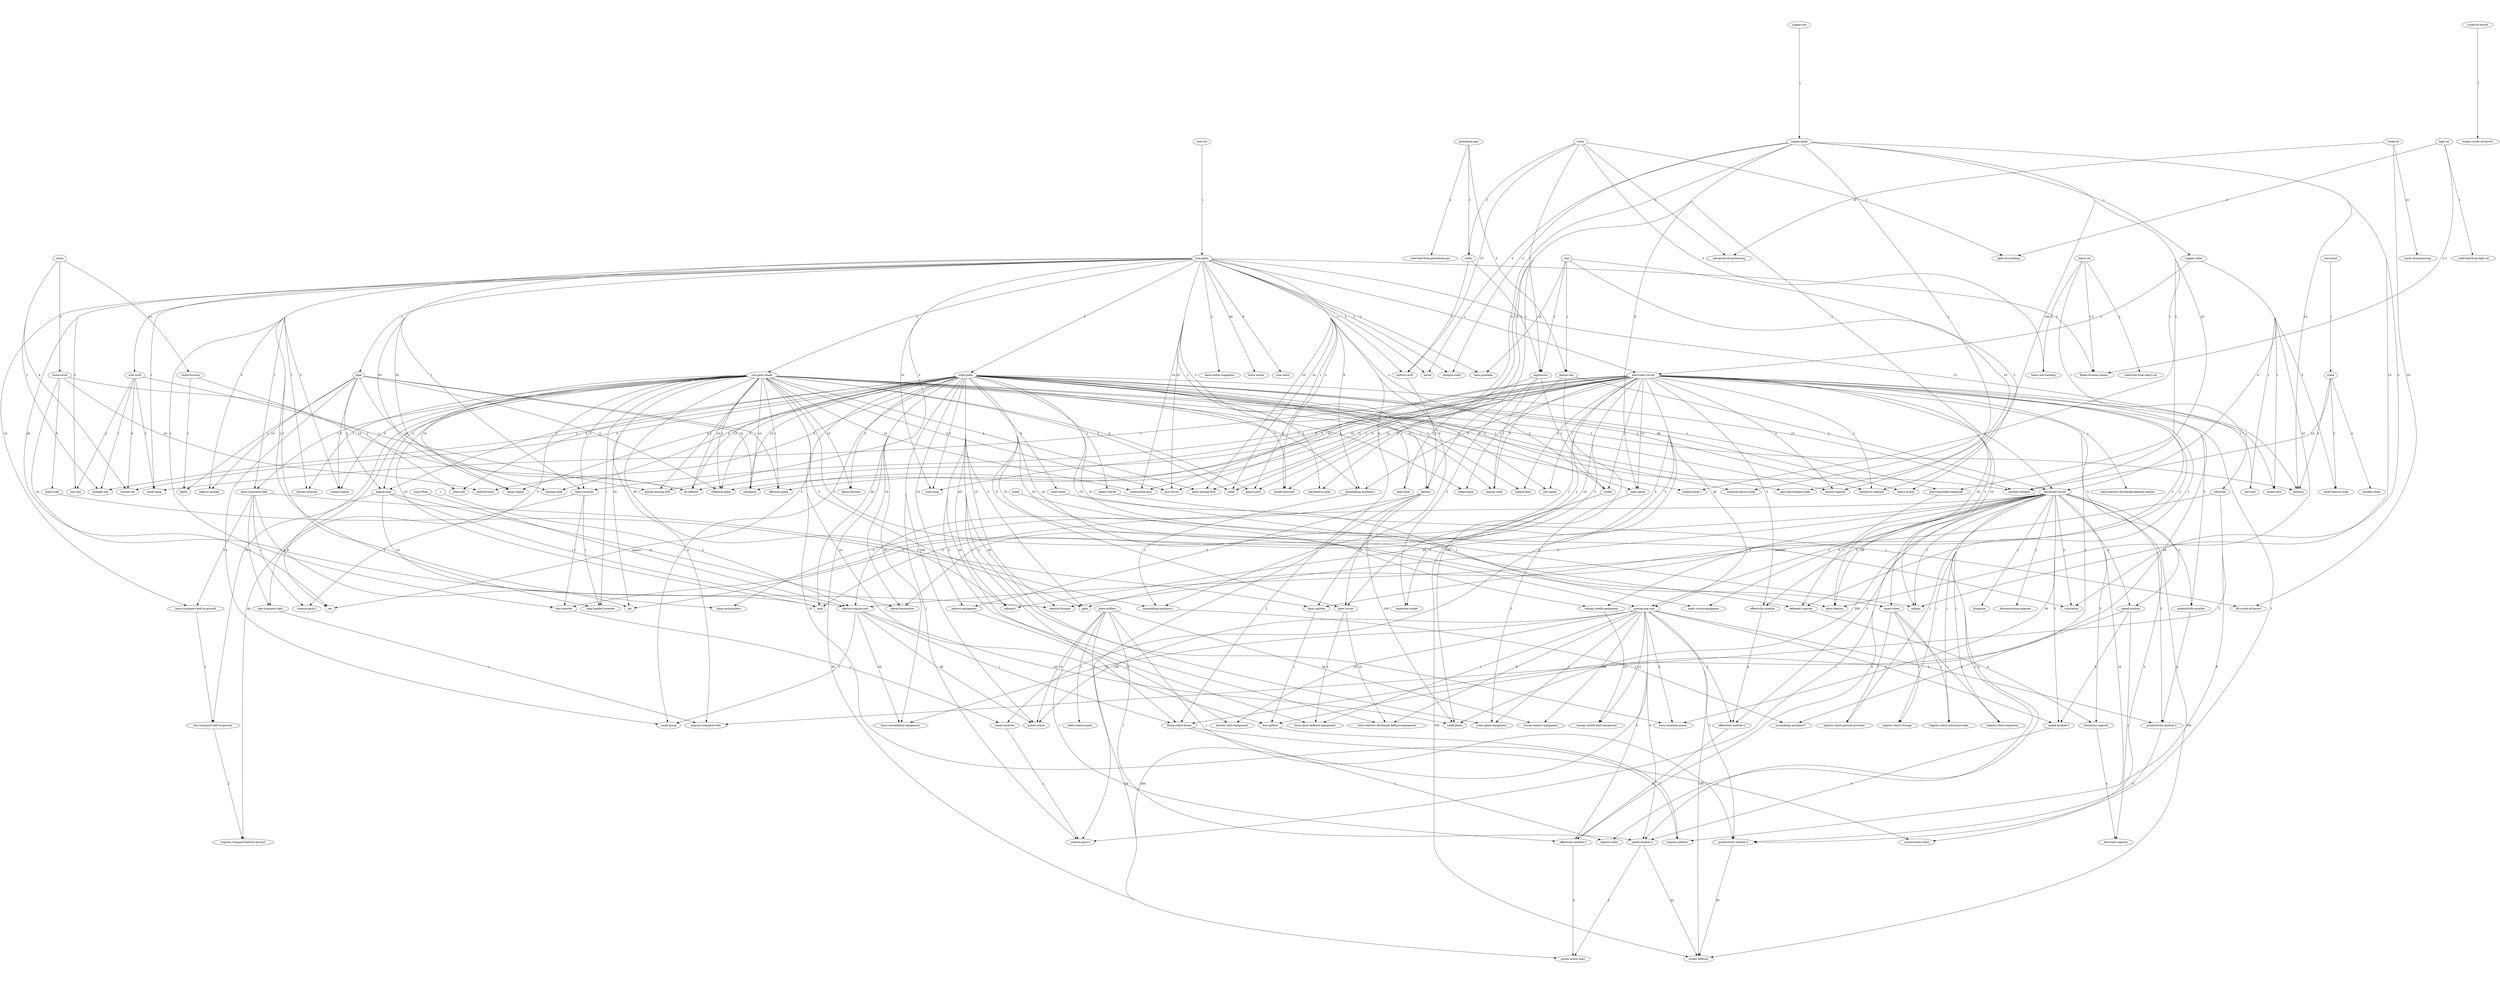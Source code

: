 digraph G {
	graph [bb="0,0,11200,4479.6",
		concentrate=True,
		ratio=0.4
	];
	node [label="\N"];
	"night-vision-equipment"	 [height=0.5,
		pos="7515.2,1707",
		width=2.5817];
	"energy-shield-equipment"	 [height=0.5,
		pos="8570.2,1707",
		width=2.7442];
	"energy-shield-mk2-equipment"	 [height=0.5,
		pos="8266.2,1175",
		width=3.2678];
	"energy-shield-equipment" -> "energy-shield-mk2-equipment"	 [label=10,
		lp="8475.2,1441",
		pos="e,8281.6,1193 8565,1688.7 8551.3,1644.5 8511.7,1524.5 8460.2,1433.5 8408.1,1341.3 8327,1244.7 8288.3,1200.6"];
	"battery-equipment"	 [height=0.5,
		pos="7175.2,1707",
		width=2.1123];
	"battery-mk2-equipment"	 [height=0.5,
		pos="7437.2,1175",
		width=2.6359];
	"battery-equipment" -> "battery-mk2-equipment"	 [label=10,
		lp="7102.2,1441",
		pos="e,7397.8,1191.4 7161.8,1689 7128.9,1644.9 7050,1524.2 7095.2,1433.5 7157,1309.7 7309.8,1229.8 7388.6,1195.4"];
	"solar-panel-equipment"	 [height=0.5,
		pos="6985.2,1175",
		width=2.5276];
	"fusion-reactor-equipment"	 [height=0.5,
		pos="8542.2,1175",
		width=2.8345];
	"basic-laser-defense-equipment"	 [height=0.5,
		pos="6366.2,1175",
		width=3.34];
	"basic-electric-discharge-defense-equipment"	 [height=0.5,
		pos="6709.2,1175",
		width=4.6399];
	"basic-exoskeleton-equipment"	 [height=0.5,
		pos="6055.2,1175",
		width=3.2317];
	"gun-turret"	 [height=0.5,
		pos="799.24,2240",
		width=1.2818];
	"copper-plate"	 [height=0.5,
		pos="9002.2,3837",
		width=1.5707];
	"copper-plate" -> "gun-turret"	 [label=5,
		lp="771.74,3038",
		pos="8946,3835.1 8487.7,3827.5 5377,3769.1 5016.2,3572;e,788.25,2257.6 5016.2,3570 4848.8,3478.5 4816.5,3439.2 4665.2,3323 4645.5,3307.8 \
4645.4,3296.2 4622.2,3287 3825.3,2968.9 1489,3511.2 768.24,3045.5 560.66,2911.4 594.41,2734.4 668.24,2498.5 696.56,2408 754.45,2310.8 \
782.83,2266.1"];
	"copper-cable"	 [height=0.5,
		pos="9525.2,3305",
		width=1.6249];
	"copper-plate" -> "copper-cable"	 [label=1,
		lp="9267.7,3571",
		pos="e,9508.9,3322.5 9018.5,3819.6 9094.1,3742.9 9412.2,3420.6 9501.7,3329.8"];
	pistol	 [height=0.5,
		pos="4887.2,2772",
		width=0.84854];
	"copper-plate" -> pistol	 [label=5,
		lp="4995.7,3305",
		pos="e,4891.3,2790.2 5016.2,3570 4906.3,3507.8 5007.6,3412 4989.2,3287 4961.7,3099.2 4911.3,2876 4893.6,2799.9"];
	"submachine-gun"	 [height=0.5,
		pos="665.24,2240",
		width=1.9318];
	"copper-plate" -> "submachine-gun"	 [label=5,
		lp="739.74,3038",
		pos="8946.2,3834.3 8488.6,3819.9 5371,3717.6 4980.2,3578.5 4796.1,3513 4768.6,3452.5 4622.2,3323 4606,3308.6 4608.8,3296.4 4589.2,3287 \
3815.2,2917.1 1452.5,3517.7 736.24,3045.5 529.12,2908.9 636.6,2750.5 589.24,2507;e,654.26,2258.1 589.24,2505 570.59,2416.2 621.67,\
2313.5 649.11,2266.7"];
	"solar-panel"	 [height=0.5,
		pos="5984.2,2240",
		width=1.3902];
	"copper-plate" -> "solar-panel"	 [label=5,
		lp="6484.7,3038",
		pos="6281.2,3570 6130.5,3506.8 6482.3,3459.9 6537.2,3306;e,6011.2,2255.2 6537.2,3304 6576.8,3193.3 6494.2,3162.3 6481.2,3045.5 6467,2916.7 \
6512.2,2879.3 6479.2,2754 6446.2,2628.4 6423.3,2595.8 6337.2,2498.5 6240.3,2388.9 6089,2298.2 6020.3,2260.2"];
	"heavy-armor"	 [height=0.5,
		pos="8890.2,2240",
		width=1.5526];
	"copper-plate" -> "heavy-armor"	 [label=100,
		lp="8985.7,3038",
		pos="e,8892.8,2258.1 9002.2,3304 8998.6,3188.5 8986.5,3160.5 8975.2,3045.5 8951.4,2802.5 8952.8,2741.1 8925.2,2498.5 8915.7,2414.3 8901.3,\
2315 8894.3,2268.1"];
	shotgun	 [height=0.5,
		pos="9211.2,2240",
		width=1.1013];
	"copper-plate" -> shotgun	 [label=10,
		lp="9051.2,3038",
		pos="e,9207.4,2258.2 9002.2,3304 8999.7,3195.9 9170.4,2424.1 9205.1,2268.4"];
	"combat-shotgun"	 [height=0.5,
		pos="10360,2240",
		width=1.9318];
	"copper-plate" -> "combat-shotgun"	 [label=10,
		lp="10392,3038",
		pos="e,10361,2258 10365,3304 10406,3206 10369,2424.6 10362,2268.2"];
	railgun	 [height=0.5,
		pos="8989.2,1707",
		width=0.95686];
	"copper-plate" -> railgun	 [label=15,
		lp="10539,2772",
		pos="9058.6,3834.9 9310.7,3828.9 10332,3791 10543,3572;e,9019.9,1715.7 10543,3570 10551,3562.2 10532,2800.8 10532,2790 10532,2774 10531,\
2770 10532,2754 10538,2646.6 10552,2620.8 10560,2513.5 10570,2384.2 10640,2329.7 10568,2222 10402,1974 10230,2062.3 9947.2,1966.5 \
9767.6,1905.6 9188.4,1758.3 9029.7,1718.2"];
	"science-pack-1"	 [height=0.5,
		pos="4504.2,2240",
		width=1.8234];
	"copper-plate" -> "science-pack-1"	 [label=1,
		lp="6023.7,3038",
		pos="e,4509.6,2258.1 6281.2,3570 6164.7,3521.1 6317.1,3396.6 6254.2,3287 6066.2,2959.2 5855.4,3030.9 5564.2,2790 5546.3,2775.2 5546.5,\
2765.5 5526.2,2754 5182.5,2559 4985.1,2752.3 4670.2,2513.5 4583.6,2447.8 4532.2,2322.6 4513,2267.8"];
	"big-electric-pole"	 [height=0.5,
		pos="9033.2,2240",
		width=1.9318];
	"copper-plate" -> "big-electric-pole"	 [label=5,
		lp="9003.7,3038",
		pos="e,9032,2258.2 9002.2,3304 8989.7,2892 9022.6,2390 9031.2,2268.5"];
	substation	 [height=0.5,
		pos="10400,1707",
		width=1.336];
	"copper-plate" -> substation	 [label=5,
		lp="10648,2772",
		pos="10543,3570 10629,3482.3 10602,3426.6 10625,3306;e,10409,1725.1 10625,3304 10671,3067.8 10639,2458 10592,2222 10554,2027 10451,1808.4 \
10414,1734.3"];
	"medium-electric-pole"	 [height=0.5,
		pos="10185,2240",
		width=2.4192];
	"copper-plate" -> "medium-electric-pole"	 [label=2,
		lp="10338,3038",
		pos="9051.7,3828.1 9298.1,3787.7 10380,3593.6 10365,3306;e,10189,2258.1 10365,3304 10385,3253.7 10223,2429.1 10191,2268.1"];
	battery	 [height=0.5,
		pos="6434.2,2240",
		width=0.99297];
	"copper-plate" -> battery	 [label=1,
		lp="6556.7,3038",
		pos="e,6437.9,2258.3 6537.2,3304 6605.7,3103.5 6469.8,2413.9 6439.9,2268.2"];
	"piercing-bullet-magazine"	 [height=0.5,
		pos="10751,2240",
		width=2.7261];
	"copper-plate" -> "piercing-bullet-magazine"	 [label=5,
		lp="10673,3038",
		pos="e,10750,2258.3 10625,3304 10700,2895.8 10740,2391 10749,2268.7"];
	"shotgun-shell"	 [height=0.5,
		pos="4994.2,2772",
		width=1.6249];
	"copper-plate" -> "shotgun-shell"	 [label=2,
		lp="5088.7,3305",
		pos="8945.9,3835 8602.4,3828.3 6788.2,3783.3 6281.2,3572;e,4996.5,2790 6281.2,3570 6274.9,3567.4 6273.8,3565.6 6267.2,3563.5 5758,3396 \
5457.3,3709 5085.2,3323 5066.7,3303.8 5012.4,2908.2 4997.9,2800.1"];
	"piercing-shotgun-shell"	 [height=0.5,
		pos="8726.2,2240",
		width=2.5095];
	"copper-plate" -> "piercing-shotgun-shell"	 [label=2,
		lp="8965.7,3038",
		pos="9002.6,3818.6 9004.1,3752.1 9008.6,3507.4 9002.2,3306;e,8738.7,2258.1 9002.2,3304 9001.3,3281.3 8878.7,2519.9 8871.2,2498.5 8839.3,\
2407.3 8775.8,2310.8 8744.5,2266.3"];
	"iron-plate"	 [height=0.5,
		pos="4719.2,3305",
		width=1.2457];
	"iron-plate" -> "gun-turret"	 [label=10,
		lp="1077.2,2772",
		pos="e,782.11,2256.7 1248.2,3037 1135.1,2927.5 1149.4,2862.4 1035.2,2754 896.47,2622.3 768.1,2682.4 678.24,2513.5 630.46,2423.7 727.31,\
2311.2 774.92,2263.8"];
	"iron-stick"	 [height=0.5,
		pos="4719.2,2772",
		width=1.2457];
	"iron-plate" -> "iron-stick"	 [label=1,
		lp="4722.7,3038",
		pos="e,4719.2,2790 4719.2,3286.9 4719.2,3210 4719.2,2895.1 4719.2,2800.2"];
	"iron-axe"	 [height=0.5,
		pos="3018.2,2240",
		width=1.1193];
	"iron-plate" -> "iron-axe"	 [label=3,
		lp="3230.7,2772",
		pos="e,3022.9,2258 3409.2,3037 3217.9,2850.1 3222.3,2757.3 3112.2,2513.5 3072.8,2426.2 3039.8,2317.1 3025.6,2267.6"];
	"steam-engine"	 [height=0.5,
		pos="1181.2,2240",
		width=1.6068];
	"iron-plate" -> "steam-engine"	 [label=5,
		lp="1186.7,2772",
		pos="e,1176.2,2258 1248.2,3037 1226.8,3016.2 1128.7,2543.2 1125.2,2513.5 1124.5,2506.9 1124.5,2505.1 1125.2,2498.5 1134.4,2413 1160.3,\
2314.3 1173.4,2267.9"];
	"iron-gear-wheel"	 [height=0.5,
		pos="2233.2,2772",
		width=1.8415];
	"iron-plate" -> "iron-gear-wheel"	 [label=2,
		lp="2317.7,3038",
		pos="e,2232.4,2790.2 4685.2,3293.1 4677.1,3290.8 4668.4,3288.6 4660.2,3287 4145.7,3187.2 2717.7,3380 2314.2,3045.5 2239.6,2983.6 2231.8,\
2856.3 2232.2,2800.4"];
	"electronic-circuit"	 [height=0.5,
		pos="5689.2,2772",
		width=1.9859];
	"iron-plate" -> "electronic-circuit"	 [label=1,
		lp="5200.7,3038",
		pos="e,5658.8,2788.4 4743.4,3289.7 4813.3,3248.6 5021.5,3126.7 5197.2,3030.5 5364.1,2939.1 5566.1,2835.6 5649.9,2793"];
	"basic-transport-belt"	 [height=0.5,
		pos="458.24,2240",
		width=2.2567];
	"iron-plate" -> "basic-transport-belt"	 [label=1,
		lp="807.74,2772",
		pos="e,461,2258.1 824.24,3037 733.94,2948.3 847.59,2867.8 792.24,2754 725.65,2617.1 628.58,2642.8 548.24,2513.5 497.68,2432.1 472.29,\
2319.2 462.79,2268.1"];
	"basic-mining-drill"	 [height=0.5,
		pos="1880.2,2240",
		width=2.0401];
	"iron-plate" -> "basic-mining-drill"	 [label=10,
		lp="1372.2,2772",
		pos="e,1844.8,2255.9 1248.2,3037 1236.6,3025.5 1477.6,2511 1488.2,2498.5 1588.4,2380.6 1755.9,2295.9 1835.5,2260"];
	"burner-mining-drill"	 [height=0.5,
		pos="1483.2,2240",
		width=2.1484];
	"iron-plate" -> "burner-mining-drill"	 [label=3,
		lp="1289.7,2772",
		pos="e,1474.2,2258.1 1248.2,3037 1204.6,2994.1 1344.3,2556 1365.2,2498.5 1396.9,2411.3 1446,2312.9 1469.6,2267"];
	"basic-inserter"	 [height=0.5,
		pos="1687.2,2240",
		width=1.6429];
	"iron-plate" -> "basic-inserter"	 [label=1,
		lp="1314.7,2772",
		pos="e,1658.4,2255.9 1248.2,3037 1245.5,3034.3 1370.2,2501.8 1372.2,2498.5 1443.1,2384.5 1582.4,2297.8 1649.4,2260.8"];
	"burner-inserter"	 [height=0.5,
		pos="2281.2,2240",
		width=1.7693];
	"iron-plate" -> "burner-inserter"	 [label=1,
		lp="2628.7,2772",
		pos="e,2280.2,2258 4684.8,3293.5 4676.7,3291.2 4668.2,3288.9 4660.2,3287 4088.3,3151.8 3915.8,3237 3360.2,3045.5 2876.5,2878.7 2648.9,\
2920.8 2339.2,2513.5 2282.5,2438.9 2278.4,2321.2 2279.8,2268.3"];
	pipe	 [height=0.5,
		pos="2981.2,2772",
		width=0.75];
	"iron-plate" -> pipe	 [label=1,
		lp="3391.7,3038",
		pos="e,2996.9,2787 4684.8,3293.5 4676.7,3291.2 4668.2,3288.9 4660.2,3287 4100.5,3153.5 3920.7,3263.6 3388.2,3045.5 3227.4,2979.6 3064,\
2845.2 3004.6,2793.7"];
	"iron-plate" -> pistol	 [label=5,
		lp="4846.7,3038",
		pos="e,4885.7,2790.3 4728.7,3287.4 4751.2,3247.1 4808.2,3140.9 4838.2,3045.5 4865.7,2958.1 4879.4,2849.9 4884.7,2800.2"];
	"iron-plate" -> "submachine-gun"	 [label=10,
		lp="1024.2,2772",
		pos="1248.2,3037 1140.3,2932.4 1118.5,2901.1 1017.2,2790 1002.8,2774.2 1001.6,2767.8 985.24,2754 826.71,2620.2 628.84,2710.6 589.24,2507"];
	"basic-bullet-magazine"	 [height=0.5,
		pos="3809.2,2772",
		width=2.4553];
	"iron-plate" -> "basic-bullet-magazine"	 [label=2,
		lp="4267.7,3038",
		pos="e,3837.2,2789.3 4694.9,3289.8 4569.6,3216.7 3997.5,2882.9 3846.1,2794.5"];
	"basic-armor"	 [height=0.5,
		pos="696.24,2772",
		width=1.4985];
	"iron-plate" -> "basic-armor"	 [label=40,
		lp="803.24,3038",
		pos="e,696.55,2790.1 4685.5,3292.9 4677.3,3290.6 4668.5,3288.4 4660.2,3287 4236.4,3213.6 1141.1,3302.7 796.24,3045.5 716.71,2986.2 700.36,\
2856.9 697.05,2800.4"];
	radar	 [height=0.5,
		pos="2120.2,2240",
		width=0.81243];
	"iron-plate" -> radar	 [label=10,
		lp="1506.2,2772",
		pos="e,2103.1,2255 1248.2,3037 1206.1,2995.6 1947.8,2382.6 2095.1,2261.6"];
	"small-lamp"	 [height=0.5,
		pos="3666.2,2240",
		width=1.3902];
	"iron-plate" -> "small-lamp"	 [label=1,
		lp="3436.7,2772",
		pos="e,3649.6,2257.2 3409.2,3037 3388,3015.6 3467.1,2526.5 3478.2,2498.5 3517,2401.2 3601.2,2307.1 3642.4,2264.6"];
	"pipe-to-ground"	 [height=0.5,
		pos="1322.2,2240",
		width=1.8234];
	"iron-plate" -> "pipe-to-ground"	 [label=5,
		lp="1230.7,2772",
		pos="e,1315,2258.1 1248.2,3037 1205.5,2995.1 1234.4,2557.7 1243.2,2498.5 1256.3,2411.7 1292.7,2313.7 1311.2,2267.6"];
	"assembling-machine-1"	 [height=0.5,
		pos="5701.2,2240",
		width=2.5276];
	"iron-plate" -> "assembling-machine-1"	 [label=9,
		lp="5791.7,2772",
		pos="e,5710.5,2257.9 4752.7,3293 4918.4,3237.6 5647.5,2985.1 5769.2,2790 5877.8,2616 5757.9,2350.3 5715.2,2266.9"];
	"long-handed-inserter"	 [height=0.5,
		pos="1687.2,1707",
		width=2.3651];
	"iron-plate" -> "long-handed-inserter"	 [label=1,
		lp="573.74,2506",
		pos="4685.5,3293 4677.3,3290.7 4668.5,3288.5 4660.2,3287 4286,3220.2 1521.3,3303.4 1248.2,3039;e,1654.3,1723.7 1248.2,3037 1133,2925.5 \
1097.9,2904.1 985.24,2790 969.98,2774.6 968.9,2767.9 952.24,2754 798.2,2625.5 667.21,2689.1 570.24,2513.5 507.53,2399.9 513.14,2329.2 \
586.24,2222 730.14,2011 876.75,2089.5 1108.2,1981.5 1309.8,1887.5 1550,1773.3 1645.3,1728"];
	"fast-inserter"	 [height=0.5,
		pos="5847.2,1707",
		width=1.4804];
	"iron-plate" -> "fast-inserter"	 [label=2,
		lp="6563.7,2506",
		pos="e,5876.4,1722.1 6158.2,2771 6273.5,2603.1 6371.4,2631.7 6537.2,2513.5 6698.2,2398.7 6977.1,2390.2 6873.2,2222 6858.4,2198 6069.7,\
1815.6 5885.4,1726.5"];
	"steel-plate"	 [height=0.5,
		pos="7286.2,2772",
		width=1.2999];
	"iron-plate" -> "steel-plate"	 [label=5,
		lp="6148.7,3038",
		pos="e,7243,2778.9 4752.5,3292.8 4759.3,3290.7 4766.5,3288.7 4773.2,3287 5361.7,3142.1 5540.1,3236.6 6115.2,3045.5 6129.4,3040.8 6131.2,\
3035.5 6145.2,3030.5 6551.1,2885.7 7068,2804 7233.1,2780.3"];
	"player-port"	 [height=0.5,
		pos="2022.2,2240",
		width=1.4082];
	"iron-plate" -> "player-port"	 [label=1,
		lp="1438.7,2772",
		pos="e,2003.1,2256.9 1248.2,3037 1169.9,2959.4 1849.2,2385.2 1995,2263.6"];
	"assembling-machine-2"	 [height=0.5,
		pos="5685.2,1707",
		width=2.5276];
	"iron-plate" -> "assembling-machine-2"	 [label=9,
		lp="6450.7,2506",
		pos="6079.2,3037 6165.5,2950.1 6089.1,2874.1 6158.2,2773;e,5722.1,1723.6 6158.2,2771 6258,2625.3 6306.4,2604.9 6447.2,2498.5 6620.6,2367.6 \
6968.8,2404 6850.2,2222 6833.3,2196 5945.9,1818.5 5731.5,1727.6"];
	car	 [height=0.5,
		pos="2587.2,1707",
		width=0.75];
	"iron-plate" -> car	 [label=20,
		lp="994.24,2506",
		pos="e,2563.2,1715.5 1248.2,3037 1179.9,2970.8 912.48,2351 892.24,2258 888.84,2242.4 882.68,2234.8 892.24,2222 1115.6,1922.2 1340.5,2089.9 \
1698.2,1981.5 2032,1880.4 2435.4,1755.2 2553.3,1718.5"];
	"cargo-wagon"	 [height=0.5,
		pos="959.24,2240",
		width=1.6068];
	"iron-plate" -> "cargo-wagon"	 [label=20,
		lp="1163.2,2772",
		pos="e,966.38,2258.1 1248.2,3037 1227.4,3016.8 1065.5,2510.2 1061.2,2498.5 1030.2,2413.3 989.52,2313.8 970.26,2267.4"];
	"train-stop"	 [height=0.5,
		pos="5466.2,2240",
		width=1.2638];
	"iron-plate" -> "train-stop"	 [label=10,
		lp="4811.2,2772",
		pos="e,5432.3,2252.1 4721,3286.8 4731.8,3181.5 4793.3,2625.4 4900.2,2498.5 4972.8,2412.4 5303,2295.6 5422.7,2255.3"];
	"rail-signal"	 [height=0.5,
		pos="3553.2,2240",
		width=1.2457];
	"iron-plate" -> "rail-signal"	 [label=5,
		lp="3399.7,2772",
		pos="e,3541.6,2257.4 3409.2,3037 3366.7,2994.9 3408.6,2556.5 3423.2,2498.5 3446.4,2406.7 3506.2,2310.1 3535.9,2265.8"];
	"iron-chest"	 [height=0.5,
		pos="896.24,2772",
		width=1.2999];
	"iron-plate" -> "iron-chest"	 [label=8,
		lp="1230.7,3038",
		pos="e,909.51,2789.6 4685.5,3293 4677.3,3290.7 4668.5,3288.5 4660.2,3287 3907.2,3153.6 1937.6,3328.8 1227.2,3045.5 1088.2,2990 963.26,\
2853.5 916.14,2797.5"];
	"rocket-launcher"	 [height=0.5,
		pos="2893.2,2240",
		width=1.8596];
	"iron-plate" -> "rocket-launcher"	 [label=5,
		lp="3192.7,2772",
		pos="4684.4,3293.4 4676.5,3291.2 4668.1,3288.9 4660.2,3287 4109.4,3153.3 3837.8,3410 3409.2,3039;e,2900,2258.1 3409.2,3037 3133.3,2798.1 \
2948.5,2376.4 2903.8,2267.3"];
	"iron-plate" -> shotgun	 [label=15,
		lp="7902.2,2772",
		pos="e,9200.6,2257.7 4752.1,3292.7 4759.1,3290.6 4766.3,3288.6 4773.2,3287 5476.1,3124.5 5666.8,3164.9 6378.2,3045.5 6414.3,3039.4 6423.2,\
3036.9 6459.2,3030.5 7080.8,2919.6 7298.6,3080.3 7859.2,2790 7879.3,2779.6 7875.4,2764.9 7895.2,2754 8316.6,2521.3 8532.7,2751.2 \
8951.2,2513.5 9064.4,2449.3 9158.7,2320.3 9195.1,2266"];
	"basic-transport-belt-to-ground"	 [height=0.5,
		pos="120.24,1707",
		width=3.34];
	"iron-plate" -> "basic-transport-belt-to-ground"	 [label=10,
		lp="529.24,2506",
		pos="4685.5,3292.9 4677.3,3290.6 4668.5,3288.4 4660.2,3287 4239.5,3213.7 1134.4,3332.6 824.24,3039;e,121.91,1725.4 824.24,3037 730.51,\
2948.3 821.33,2867.1 759.24,2754 687.04,2622.4 627.28,2620.7 522.24,2513.5 411.26,2400.3 352.29,2395.5 273.24,2258 168.63,2076.1 \
132.4,1818.9 123,1735.3"];
	"basic-splitter"	 [height=0.5,
		pos="4395.2,1707",
		width=1.5887];
	"iron-plate" -> "basic-splitter"	 [label=5,
		lp="4399.7,2506",
		pos="4699.2,3288.8 4652.8,3252.4 4538.4,3155.3 4485.2,3045.5 4380.8,2829.7 4416.1,2752.4 4396.2,2513.5 4385.4,2383.6 4387.3,2345.4 4429.2,\
2222 4470.4,2101.1 4667.1,2064.8 4576.2,1975;e,4403.7,1724.9 4576.2,1973 4499.1,1897.3 4434.9,1784.2 4408.4,1733.8"];
	"basic-accumulator"	 [height=0.5,
		pos="5172.2,1707",
		width=2.1484];
	"iron-plate" -> "basic-accumulator"	 [label=2,
		lp="4450.7,2506",
		pos="4705.2,3287.9 4671.4,3248.3 4585.2,3142.1 4539.2,3039;e,5150.3,1724.3 4539.2,3037 4440.4,2815.2 4382.7,2732.6 4447.2,2498.5 4485.3,\
2360.5 4521.9,2333 4612.2,2222 4787.8,2006.3 5053.7,1797.5 5142.3,1730.3"];
	"iron-plate" -> battery	 [label=1,
		lp="6140.7,2772",
		pos="e,6422.1,2257.3 6079.2,3037 6168.9,2945.1 6091.6,2874 6137.2,2754 6213.9,2552.4 6364,2337.2 6416,2265.6"];
	"storage-tank"	 [height=0.5,
		pos="4810.2,2240",
		width=1.5346];
	"iron-plate" -> "storage-tank"	 [label=20,
		lp="4493.2,2772",
		pos="e,4787,2256.6 4539.2,3037 4452.3,2813.7 4473,2718.8 4567.2,2498.5 4613,2391.5 4724,2301.9 4778.7,2262.5"];
	"basic-grenade"	 [height=0.5,
		pos="5408.2,2772",
		width=1.6971];
	"iron-plate" -> "basic-grenade"	 [label=5,
		lp="5161.7,3038",
		pos="e,5394.5,2789.8 4746.2,3290.5 4815.6,3255.3 5004.1,3155.6 5142.2,3045.5 5243.6,2964.7 5345.7,2847.8 5388,2797.5"];
	rocket	 [height=0.5,
		pos="6346.2,2240",
		width=0.93881];
	"iron-plate" -> rocket	 [label=2,
		lp="6096.7,2772",
		pos="4752.5,3292.9 4759.3,3290.8 4766.5,3288.7 4773.2,3287 5346.2,3142.9 5670.4,3465.5 6079.2,3039;e,6326.4,2254.7 6079.2,3037 6101,3014.3 \
6091.5,2785.4 6093.2,2754 6099.4,2640.4 6063.7,2603.2 6108.2,2498.5 6154.2,2390.5 6265.9,2299.2 6318.3,2260.6"];
	"iron-plate" -> "shotgun-shell"	 [label=2,
		lp="4865.7,3038",
		pos="e,4985.6,2789.9 4728.1,3287.1 4749.8,3245.8 4807,3136.8 4854.2,3045.5 4901,2955.1 4956.1,2847.6 4980.9,2799.1"];
	"sulfuric-acid"	 [height=0.5,
		pos="6242.2,2772",
		width=1.5526];
	"iron-plate" -> "sulfuric-acid"	 [label=1,
		lp="6107.7,3038",
		pos="e,6238.1,2790.2 4752.5,3292.8 4759.3,3290.7 4766.5,3288.7 4773.2,3287 5350.8,3143.7 5606.5,3392.1 6090.2,3045.5 6176.9,2983.4 6220.2,\
2855.7 6235.5,2800"];
	"flame-thrower-ammo"	 [height=0.5,
		pos="5242.2,2772",
		width=2.4012];
	"iron-plate" -> "flame-thrower-ammo"	 [label=5,
		lp="4984.7,3038",
		pos="e,5225.6,2789.9 4734.9,3288.1 4809.4,3212.4 5128.7,2888.3 5218.6,2797"];
	"stone-brick"	 [height=0.5,
		pos="7798.2,2772",
		width=1.4443];
	"stone-wall"	 [height=0.5,
		pos="7622.2,2240",
		width=1.3179];
	"stone-brick" -> "stone-wall"	 [label=5,
		lp="8414.7,2506",
		pos="e,7658.7,2251.6 7838.4,2760.3 7963.2,2726 8340.6,2615.5 8408.2,2513.5 8411.9,2507.9 8412.2,2503.9 8408.2,2498.5 8385.3,2466.9 7833.6,\
2303 7668.5,2254.5"];
	"steel-furnace"	 [height=0.5,
		pos="7500.2,2240",
		width=1.5707];
	"stone-brick" -> "steel-furnace"	 [label=10,
		lp="8253.2,2506",
		pos="e,7541.5,2252.3 7832.9,2758.3 7946.5,2716 8296.4,2577.5 8240.2,2498.5 8198.2,2439.3 7711.4,2299.7 7551.1,2255"];
	"electric-furnace"	 [height=0.5,
		pos="8208.2,1707",
		width=1.8415];
	"stone-brick" -> "electric-furnace"	 [label=10,
		lp="9128.2,2240",
		pos="e,8211.6,1725 7838.3,2760.5 7846.9,2758.3 7855.8,2756 7864.2,2754 8334.2,2640.2 8521,2778.9 8925.2,2513.5 9042.9,2436.3 9068.5,2391.8 \
9112.2,2258 9225.3,1912 8617.2,2218.9 8341.2,1981.5 8262.8,1914 8226.5,1789.6 8213.8,1735"];
	"oil-refinery"	 [height=0.5,
		pos="4933.2,2240",
		width=1.3902];
	"stone-brick" -> "oil-refinery"	 [label=10,
		lp="7305.2,2506",
		pos="e,4969.5,2252.5 7775.2,2755.7 7702,2708.1 7467.2,2561.8 7250.2,2498.5 6281.4,2215.9 5982.7,2451.9 4992.2,2258 4988.1,2257.2 4983.8,\
2256.2 4979.5,2255.1"];
	wood	 [height=0.5,
		pos="10964,2772",
		width=0.88464];
	"wooden-chest"	 [height=0.5,
		pos="11138,2240",
		width=1.7151];
	wood -> "wooden-chest"	 [label=4,
		lp="11055,2506",
		pos="e,11133,2258 10970,2754.3 10995,2677.9 11099,2361.9 11129,2267.6"];
	"small-electric-pole"	 [height=0.5,
		pos="10982,2240",
		width=2.1304];
	wood -> "small-electric-pole"	 [label=2,
		lp="10977,2506",
		pos="e,10982,2258.2 10965,2754 10967,2677.3 10978,2363.6 10981,2268.5"];
	wood -> shotgun	 [label=5,
		lp="9799.7,2506",
		pos="e,9235.2,2254.5 10933,2766.7 10797,2747.4 10235,2662.2 9796.2,2513.5 9577.4,2439.4 9331.5,2307.8 9244.2,2259.5"];
	wood -> "combat-shotgun"	 [label=10,
		lp="10669,2506",
		pos="e,10379,2257.5 10948,2756.5 10865,2683.5 10490,2355.1 10387,2264.3"];
	"iron-stick" -> "iron-axe"	 [label=2,
		lp="3296.7,2506",
		pos="e,3032.2,2257.2 4676.2,2766.7 4465.7,2745.2 3545.7,2644.9 3293.2,2513.5 3232,2481.6 3092.1,2325.6 3039.1,2265"];
	"iron-stick" -> "small-lamp"	 [label=3,
		lp="4196.7,2506",
		pos="e,3694.1,2255 4692.4,2757.5 4548.8,2685.2 3870.6,2343.9 3703.5,2259.8"];
	"straight-rail"	 [height=0.5,
		pos="5271.2,2240",
		width=1.4082];
	"iron-stick" -> "straight-rail"	 [label=1,
		lp="4838.7,2506",
		pos="e,5235.9,2253 4722.6,2754 4732.4,2707.9 4764.9,2578.7 4835.2,2498.5 4947.6,2370.4 5139.7,2288.7 5226.4,2256.5"];
	"curved-rail"	 [height=0.5,
		pos="5153.2,2240",
		width=1.3721];
	"iron-stick" -> "curved-rail"	 [label=4,
		lp="4755.7,2506",
		pos="e,5117,2252.3 4716.6,2753.7 4710.5,2708 4699.9,2581.9 4752.2,2498.5 4837,2363.4 5021.6,2285.7 5107.5,2255.6"];
	"steel-axe"	 [height=0.5,
		pos="5043.2,2240",
		width=1.1735];
	"iron-stick" -> "steel-axe"	 [label=2,
		lp="4725.7,2506",
		pos="e,5014.4,2253.4 4714.7,2753.9 4703.6,2709.2 4679.6,2586.1 4722.2,2498.5 4782.5,2374.6 4934.1,2291.3 5005.3,2257.7"];
	"stone-furnace"	 [height=0.5,
		pos="3975.2,2772",
		width=1.661];
	boiler	 [height=0.5,
		pos="4249.2,2240",
		width=0.86659];
	"stone-furnace" -> boiler	 [label=1,
		lp="3640.7,2506",
		pos="e,4224.7,2251.4 3933.3,2759.2 3825.2,2726.4 3550.9,2628.5 3637.2,2498.5 3789.8,2268.8 3955.2,2365.4 4209.2,2258 4211.3,2257.1 4213.4,\
2256.3 4215.5,2255.4"];
	"stone-furnace" -> "burner-mining-drill"	 [label=1,
		lp="1837.7,2506",
		pos="e,1498.3,2257.9 3932,2759.5 3923.5,2757.4 3914.6,2755.5 3906.2,2754 2993.9,2589.3 2692.5,2864.1 1834.2,2513.5 1691,2455 1556.7,2320.8 \
1505.3,2265.5"];
	"iron-gear-wheel" -> "gun-turret"	 [label=5,
		lp="1201.7,2506",
		pos="e,817.3,2256.9 2174.2,2763.8 2012.2,2742.4 1549.2,2670.9 1198.2,2513.5 1044.4,2444.5 886.09,2315.8 825.23,2263.7"];
	"iron-gear-wheel" -> "steam-engine"	 [label=5,
		lp="1368.7,2506",
		pos="e,1187.8,2258 2169.8,2766.7 2017.1,2753.5 1622.4,2702.1 1365.2,2513.5 1274.7,2447.1 1214.6,2321.8 1191.7,2267.4"];
	"iron-gear-wheel" -> "basic-transport-belt"	 [label=1,
		lp="1121.7,2506",
		pos="e,490.49,2256.6 2178.7,2761.7 2015.5,2733.2 1517.3,2641 1118.2,2513.5 877.77,2436.7 602.24,2309.6 499.59,2260.9"];
	"iron-gear-wheel" -> "basic-mining-drill"	 [label=5,
		lp="1854.7,2506",
		pos="e,1872.2,2257.9 2191.9,2757.9 2109.2,2729.1 1924.8,2651.7 1851.2,2513.5 1808,2432.2 1846.7,2318 1868.2,2267.2"];
	"iron-gear-wheel" -> "burner-mining-drill"	 [label=3,
		lp="1387.7,2506",
		pos="e,1466.9,2257.9 2176.5,2762.6 2002.4,2735.6 1481.7,2644.9 1384.2,2513.5 1325.3,2434.1 1415.2,2316 1460.1,2265.5"];
	"iron-gear-wheel" -> "basic-inserter"	 [label=1,
		lp="1403.7,2506",
		pos="e,1651.1,2254.3 2176.9,2762.3 2005.4,2734.7 1495.6,2642.8 1400.2,2513.5 1318.3,2402.5 1541.5,2297.9 1641.6,2258.1"];
	"iron-gear-wheel" -> "burner-inserter"	 [label=1,
		lp="2260.7,2506",
		pos="e,2279.7,2258.2 2234.8,2754 2241.7,2677.3 2270.1,2363.6 2278.8,2268.5"];
	"offshore-pump"	 [height=0.5,
		pos="2467.2,2240",
		width=1.8234];
	"iron-gear-wheel" -> "offshore-pump"	 [label=1,
		lp="2324.7,2506",
		pos="e,2456.1,2257.9 2237.4,2754 2248.5,2710.4 2280.2,2591.8 2321.2,2498.5 2360.3,2409.6 2421.3,2311.6 2450.5,2266.4"];
	"iron-gear-wheel" -> "submachine-gun"	 [label=10,
		lp="1164.2,2506",
		pos="e,688.67,2257 2175.9,2762.9 2012.4,2738.6 1531.7,2658.9 1157.2,2513.5 973.56,2442.2 773.74,2314 697.37,2262.9"];
	"iron-gear-wheel" -> radar	 [label=5,
		lp="2167.7,2506",
		pos="e,2122.4,2258 2228,2754 2215.6,2712.9 2183.9,2605.1 2164.2,2513.5 2145.2,2424.4 2130.2,2317.4 2123.7,2268.2"];
	"iron-gear-wheel" -> "assembling-machine-1"	 [label=5,
		lp="4603.7,2506",
		pos="e,5630.2,2251.3 2282.2,2759.8 2292.4,2757.7 2303.1,2755.6 2313.2,2754 3309.9,2595.5 3604.6,2803.8 4571.2,2513.5 4585.1,2509.3 4586.6,\
2503.5 4600.2,2498.5 4969.4,2362.3 5435.4,2281.5 5620.3,2252.9"];
	"repair-pack"	 [height=0.5,
		pos="4148.2,2240",
		width=1.4443];
	"iron-gear-wheel" -> "repair-pack"	 [label=1,
		lp="3326.7,2506",
		pos="e,4109,2251.9 2282.7,2760 2479.6,2715.9 3201.1,2553.3 3298.2,2513.5 3310.2,2508.6 3311.4,2503.8 3323.2,2498.5 3469.3,2433 3944.8,\
2297.9 4099.3,2254.6"];
	"iron-gear-wheel" -> "long-handed-inserter"	 [label=1,
		lp="1770.7,2240",
		pos="e,1695.6,1725.2 2166.8,2771.6 2015.1,2769 1644.1,2738.8 1483.2,2513.5 1386.9,2378.5 1687.1,2409.2 1755.2,2258 1839.2,2071.7 1737.1,\
1816 1699.8,1734.3"];
	"iron-gear-wheel" -> "player-port"	 [label=5,
		lp="2131.7,2506",
		pos="e,2029,2258 2226.5,2754 2195.8,2677 2070,2361 2032.7,2267.3"];
	"fast-transport-belt"	 [height=0.5,
		pos="458.24,1707",
		width=2.0943];
	"iron-gear-wheel" -> "fast-transport-belt"	 [label=5,
		lp="364.74,2240",
		pos="e,447.93,1725.3 689.24,2505 521.4,2433.4 442.69,2421.3 361.24,2258 269.33,2073.7 396.66,1816.7 442.74,1734.4"];
	"express-transport-belt"	 [height=0.5,
		pos="1045.2,1175",
		width=2.5095];
	"iron-gear-wheel" -> "express-transport-belt"	 [label=5,
		lp="981.74,1974",
		pos="2167.8,2768.7 2000.3,2759.8 1548.6,2716.5 1254.2,2507;e,1040.6,1193.2 1254.2,2505 815.28,2192.5 997.74,1363.9 1038.1,1203.2"];
	"iron-gear-wheel" -> "assembling-machine-2"	 [label=5,
		lp="4659.7,2240",
		pos="e,5676.1,1725.1 2296.5,2766.5 2636.9,2742.2 4242.1,2622.2 4433.2,2513.5 4575,2432.9 4522,2314.7 4656.2,2222 4963.2,2010.1 5149.6,\
2187.9 5460.2,1981.5 5561.2,1914.4 5640.1,1788.4 5671,1734.1"];
	tank	 [height=0.5,
		pos="3582.2,1707",
		width=0.75];
	"iron-gear-wheel" -> tank	 [label=15,
		lp="2201.2,2240",
		pos="e,3556.5,1712.9 2229.6,2754 2212.1,2671.9 2140.9,2315.9 2194.2,2222 2340.3,1965.1 3344.3,1754.9 3546.7,1714.9"];
	"iron-gear-wheel" -> "cargo-wagon"	 [label=10,
		lp="1233.2,2506",
		pos="e,970.57,2257.8 2169.9,2766.6 2004.1,2752.8 1548.3,2699.2 1226.2,2513.5 1112.4,2447.9 1014.6,2320.2 976.39,2266.2"];
	"flame-thrower"	 [height=0.5,
		pos="3175.2,2240",
		width=1.6971];
	"iron-gear-wheel" -> "flame-thrower"	 [label=10,
		lp="2727.2,2506",
		pos="e,3148.4,2256.3 2261.1,2755.5 2332.9,2715.6 2530.2,2605.8 2694.2,2513.5 2860.8,2419.8 3059.3,2307 3139.3,2261.5"];
	"iron-gear-wheel" -> "rocket-launcher"	 [label=5,
		lp="2491.7,2506",
		pos="e,2863.8,2256.3 2246.3,2754.3 2282,2709.4 2385,2584.1 2488.2,2498.5 2612.3,2395.6 2780.2,2301.1 2854.8,2261.2"];
	"iron-gear-wheel" -> shotgun	 [label=5,
		lp="6420.7,2506",
		pos="e,9181,2251.8 2281.3,2759.6 2291.7,2757.4 2302.8,2755.4 2313.2,2754 3213.1,2632.6 5524.7,2781.5 6392.2,2513.5 6404.6,2509.7 6404.9,\
2502.5 6417.2,2498.5 7579.9,2120.9 7958.2,2496.4 9157.2,2258 9161.8,2257.1 9166.4,2256 9171,2254.7"];
	"iron-gear-wheel" -> "combat-shotgun"	 [label=5,
		lp="7220.7,2506",
		pos="e,10311,2252.7 2281.3,2759.5 2291.7,2757.3 2302.8,2755.4 2313.2,2754 3389.7,2614 6153.5,2828.9 7192.2,2513.5 7204.6,2509.7 7204.9,\
2502.4 7217.2,2498.5 8518.4,2082.6 8929.6,2455.6 10281,2258 10288,2257.1 10294,2256 10301,2254.7"];
	"iron-gear-wheel" -> "science-pack-1"	 [label=1,
		lp="3533.7,2506",
		pos="e,4449.2,2249.9 2283.6,2760.2 2293.4,2758.1 2303.6,2756 2313.2,2754 2842.5,2644.4 3001.3,2708.8 3505.2,2513.5 3517.3,2508.8 3518.3,\
2503.5 3530.2,2498.5 3857.8,2360.2 4279.3,2279.2 4439,2251.7"];
	lab	 [height=0.5,
		pos="1100.2,1707",
		width=0.75];
	"iron-gear-wheel" -> lab	 [label=10,
		lp="1107.2,2240",
		pos="1254.2,2505 1148.4,2430.6 1136.5,2382.2 1100.2,2258 1065,2137.3 1142.5,2092.4 1097.2,1975;e,1095.8,1724.9 1097.2,1973 1065.3,1891.2 \
1082.7,1783.9 1093.6,1734.8"];
	"fast-transport-belt-to-ground"	 [height=0.5,
		pos="172.24,1175",
		width=3.1775];
	"iron-gear-wheel" -> "fast-transport-belt-to-ground"	 [label=20,
		lp="259.24,1974",
		pos="e,175.29,1193.2 2167.2,2769.9 1947.2,2764.3 1222.5,2729.6 675.24,2513.5 484.92,2438.4 395.5,2434.7 292.24,2258 228.25,2148.5 263.44,\
1815 249.24,1689 228.24,1502.6 190.45,1280 177.08,1203.4"];
	"express-transport-belt-to-ground"	 [height=0.5,
		pos="273.24,643",
		width=3.5927];
	"iron-gear-wheel" -> "express-transport-belt-to-ground"	 [label=40,
		lp="327.24,1707",
		pos="2166.9,2770.6 1946.9,2767.1 1225,2737.6 689.24,2507;e,273.98,661.25 689.24,2505 516.36,2430.6 434.87,2423.5 345.24,2258 342.78,2253.4 \
283.59,883.89 274.43,671.53"];
	"fast-splitter"	 [height=0.5,
		pos="4395.2,1175",
		width=1.4263];
	"iron-gear-wheel" -> "fast-splitter"	 [label=10,
		lp="3884.2,1974",
		pos="2284,2760.3 2426.9,2729.5 2843.7,2635.1 3176.2,2513.5 3182.7,2511.1 3184,2509.9 3190.2,2507;e,4378.3,1192.2 3190.2,2505 3309.3,2449.6 \
3027.6,2327.9 3105.2,2222 3314.6,1936.2 3627.2,2243.9 3865.2,1981.5 3954.5,1883.1 3866.6,1807.2 3927.2,1689 3987.2,1572.3 4283.6,\
1283.1 4370.9,1199.2"];
	"express-splitter"	 [height=0.5,
		pos="4395.2,643",
		width=1.8234];
	"iron-gear-wheel" -> "express-splitter"	 [label=10,
		lp="3146.2,1707",
		pos="2278.5,2758.8 2369.3,2731.8 2573.3,2657.3 2666.2,2513.5 2737,2404 2655.7,2344.9 2699.2,2222 2744.2,2095 2773.4,2067.7 2862.2,1966.5 \
3344.4,1417.3 3625.4,1446 4122.2,910;e,4374.7,660.14 4122.2,908 4198.8,807.43 4313.8,709.41 4366.8,666.54"];
	roboport	 [height=0.5,
		pos="6213.2,1707",
		width=1.2096];
	"iron-gear-wheel" -> roboport	 [label=45,
		lp="4080.2,2240",
		pos="e,6184.3,1720.6 3190.2,2505 3196.5,2502.1 3197.8,2500.9 3204.2,2498.5 3565.2,2363.5 3705.4,2453.9 4037.2,2258 4056.7,2246.5 4053.2,\
2232.4 4073.2,2222 4627.8,1934.2 4854.4,2142 5458.2,1981.5 5740.1,1906.6 6065.4,1771.5 6175,1724.6"];
	pumpjack	 [height=0.5,
		pos="3444.2,2240",
		width=1.2818];
	"iron-gear-wheel" -> pumpjack	 [label=10,
		lp="2954.2,2506",
		pos="e,3419.3,2255.3 2273.6,2757.7 2380.3,2722 2678.1,2619.9 2917.2,2513.5 3108.2,2428.5 3327.6,2307 3410.3,2260.3"];
	"iron-gear-wheel" -> "oil-refinery"	 [label=10,
		lp="3621.2,2506",
		pos="e,4896.2,2252.2 2283.6,2760.2 2293.4,2758.1 2303.6,2756 2313.2,2754 2890.6,2636 3035.7,2610.5 3614.2,2498.5 4174,2390.1 4319.7,2390.5 \
4874.2,2258 4878.3,2257 4882.4,2256 4886.6,2254.9"];
	"engine-unit"	 [height=0.5,
		pos="2758.2,2240",
		width=1.3902];
	"iron-gear-wheel" -> "engine-unit"	 [label=1,
		lp="2356.7,2506",
		pos="e,2725.9,2253.7 2237.1,2753.8 2248.1,2707.7 2283.5,2579.7 2353.2,2498.5 2458.4,2376.1 2636.2,2291.6 2716.6,2257.6"];
	"chemical-plant"	 [height=0.5,
		pos="3317.2,2240",
		width=1.7512];
	"iron-gear-wheel" -> "chemical-plant"	 [label=5,
		lp="2909.7,2506",
		pos="e,3294.9,2257 2273.8,2757.8 2377.5,2723.3 2659.8,2625.5 2881.2,2513.5 3040.5,2432.9 3217,2312 3286.6,2262.9"];
	"defender-capsule"	 [height=0.5,
		pos="10586,1707",
		width=2.022];
	"iron-gear-wheel" -> "defender-capsule"	 [label=3,
		lp="9491.7,2240",
		pos="e,10552,1723 2297.9,2767.7 2366.1,2764.3 2476.7,2758.7 2572.2,2754 4766.8,2645.5 5321.8,2710 7510.2,2513.5 7945.1,2474.5 9075.8,\
2468.6 9458.2,2258 9476.5,2248 9471.7,2234.7 9488.2,2222 9581.5,2150.1 10350,1811.3 10543,1727"];
	"electronic-circuit" -> "basic-mining-drill"	 [label=3,
		lp="3174.7,2506",
		pos="e,1929.4,2253.4 5636.8,2759.7 5626.1,2757.6 5614.8,2755.6 5604.2,2754 4529.5,2593.8 4245.1,2679.4 3171.2,2513.5 2691.6,2439.4 2121.6,\
2301.3 1939.3,2255.9"];
	"electronic-circuit" -> "basic-inserter"	 [label=1,
		lp="2716.7,2506",
		pos="e,1725.8,2253.9 5637.3,2759.6 5626.4,2757.5 5615,2755.5 5604.2,2754 4327.6,2573.8 3983.7,2733.3 2713.2,2513.5 2329.8,2447.2 1880.9,\
2304.9 1735.4,2257.1"];
	"electronic-circuit" -> "offshore-pump"	 [label=2,
		lp="3464.7,2506",
		pos="e,2507.4,2254.5 5636.3,2759.7 5625.7,2757.6 5614.6,2755.6 5604.2,2754 4657.2,2606.4 4402.5,2694.2 3461.2,2513.5 3093.1,2442.8 2661.9,\
2305.4 2517.3,2257.7"];
	"electronic-circuit" -> radar	 [label=5,
		lp="3356.7,2506",
		pos="e,2143.6,2251.1 5636.8,2759.7 5626,2757.6 5614.8,2755.6 5604.2,2754 4609.7,2601.7 4307.2,2833.3 3353.2,2513.5 3341,2509.4 3340.3,\
2503.2 3328.2,2498.5 2835.7,2306.3 2669.9,2409.2 2163.2,2258 2159.9,2257 2156.5,2255.9 2153.1,2254.6"];
	"electronic-circuit" -> "small-lamp"	 [label=1,
		lp="4811.7,2506",
		pos="e,3705.1,2251.5 5646.3,2757.5 5514.2,2716.3 5102.5,2589.3 4757.2,2498.5 4303.9,2379.2 4185.1,2371.6 3730.2,2258 3725.3,2256.8 3720.1,\
2255.4 3715,2254.1"];
	"electronic-circuit" -> "assembling-machine-1"	 [label=3,
		lp="5698.7,2506",
		pos="e,5700.8,2258.2 5689.6,2754 5691.4,2677.3 5698.5,2363.6 5700.6,2268.5"];
	"electronic-circuit" -> "repair-pack"	 [label=1,
		lp="5047.7,2506",
		pos="e,4187.3,2251.9 5648.3,2757.2 5544.7,2721.9 5265.2,2623 5044.2,2513.5 5032.6,2507.7 5031.1,2503.7 5019.2,2498.5 4940.9,2464.1 4369.3,\
2302.9 4197.1,2254.7"];
	"electronic-circuit" -> "fast-inserter"	 [label=2,
		lp="5875.7,2240",
		pos="e,5848.6,1725.3 5851.2,2505 5893.9,2356 5858.9,1857.6 5849.4,1735.3"];
	"smart-inserter"	 [height=0.5,
		pos="5861.2,1175",
		width=1.661];
	"electronic-circuit" -> "smart-inserter"	 [label=4,
		lp="5917.7,1974",
		pos="e,5863.4,1193.2 5708.9,2754.5 5752,2717.1 5853.9,2620.4 5892.2,2513.5 5923.2,2427.3 5913.5,1780.5 5909.2,1689 5900.6,1502.9 5874.2,\
1280.1 5864.7,1203.5"];
	"speed-module"	 [height=0.5,
		pos="9437.2,1707",
		width=1.7151];
	"electronic-circuit" -> "speed-module"	 [label=5,
		lp="9556.7,2240",
		pos="5738.9,2758.9 5747.7,2757.1 5756.7,2755.3 5765.2,2754 6970.7,2565.6 7294.9,2702.2 8499.2,2507;e,9448.5,1725.1 8499.2,2505 8506,2503.9 \
8506.8,2500.7 8513.2,2498.5 8952.1,2346.5 9242.1,2622.3 9530.2,2258 9659.2,2095 9506.5,1818.6 9453.8,1733.6"];
	"productivity-module"	 [height=0.5,
		pos="8039.2,1707",
		width=2.347];
	"electronic-circuit" -> "productivity-module"	 [label=5,
		lp="7868.7,2240",
		pos="e,8037.9,1725 7181.2,2505 7187.8,2503.1 7188.9,2501.2 7195.2,2498.5 7475.5,2381 7620.8,2473.3 7835.2,2258 7989.1,2103.5 8028.3,1822.8 \
8037,1735"];
	"effectivity-module"	 [height=0.5,
		pos="10139,1707",
		width=2.1123];
	"electronic-circuit" -> "effectivity-module"	 [label=5,
		lp="9742.7,2240",
		pos="e,10123,1724.6 8499.2,2505 8506,2503.9 8506.7,2500.6 8513.2,2498.5 9025.9,2330.3 9252.2,2554.1 9703.2,2258 9769.2,2214.7 9857.2,\
2028.3 9906.2,1966.5 9978,1876.1 10072,1776.7 10116,1732"];
	"laser-turret"	 [height=0.5,
		pos="6443.2,1707",
		width=1.3721];
	"electronic-circuit" -> "laser-turret"	 [label=5,
		lp="5408.7,2240",
		pos="e,6408.1,1719.7 5660.6,2755.4 5600.7,2721 5463.6,2632.2 5410.2,2513.5 5357.1,2395.3 5337.7,2332.6 5405.2,2222 5521.4,2031.8 6214.7,\
1785.6 6398.5,1723"];
	"electronic-circuit" -> "player-port"	 [label=10,
		lp="3262.2,2506",
		pos="e,2059.9,2252.1 5636.8,2759.7 5626,2757.6 5614.8,2755.6 5604.2,2754 4566.5,2597.5 4269.8,2782 3255.2,2513.5 3239.3,2509.3 3237,2503.6 \
3221.2,2498.5 2728.8,2339.8 2584.5,2382 2082.2,2258 2078.2,2257 2073.9,2255.9 2069.7,2254.8"];
	"electronic-circuit" -> "solar-panel"	 [label=15,
		lp="5961.2,2506",
		pos="e,5985.6,2258 5714,2754.9 5767,2718.9 5891.4,2626 5947.2,2513.5 5988,2431.4 5988.4,2319.3 5986.1,2268.2"];
	"electronic-circuit" -> "assembling-machine-2"	 [label=3,
		lp="5840.7,2240",
		pos="5704.2,2754.4 5738.5,2715 5822.3,2611.4 5851.2,2507;e,5691,1725.1 5851.2,2505 5893.6,2352.3 5734.4,1855.7 5694.2,1734.7"];
	"diesel-locomotive"	 [height=0.5,
		pos="4730.2,1707",
		width=2.0762];
	"electronic-circuit" -> "diesel-locomotive"	 [label=5,
		lp="4742.7,2240",
		pos="e,4724.7,1725.4 5656.8,2755.9 5496.4,2680.9 4794.4,2348.8 4739.2,2258 4633.8,2084.5 4697.3,1819.8 4721.8,1735.1"];
	"electronic-circuit" -> "train-stop"	 [label=5,
		lp="5564.7,2506",
		pos="e,5471.4,2258.2 5679.8,2753.9 5657.4,2713 5600.4,2606.4 5561.2,2513.5 5524.1,2425.3 5489.5,2317.1 5474.3,2267.8"];
	"electronic-circuit" -> "rail-signal"	 [label=1,
		lp="4705.7,2506",
		pos="e,3586.8,2252 5642.5,2758.3 5495.9,2718.6 5031.7,2593.7 4645.2,2498.5 4185.4,2385.2 4064.1,2382.6 3607.2,2258 3603.7,2257 3600.1,\
2256 3596.4,2254.9"];
	"smart-chest"	 [height=0.5,
		pos="9261.2,1707",
		width=1.4624];
	"electronic-circuit" -> "smart-chest"	 [label=3,
		lp="9522.7,2240",
		pos="e,9279.2,1724.1 5738.9,2758.9 5747.7,2757.1 5756.7,2755.4 5765.2,2754 6898.8,2574.9 7202.3,2690.7 8336.2,2513.5 8401.4,2503.3 9454.9,\
2309.4 9496.2,2258 9636.9,2083 9372.2,1811.2 9286.7,1731"];
	gate	 [height=0.5,
		pos="7339.2,1707",
		width=0.75];
	"electronic-circuit" -> gate	 [label=2,
		lp="6517.7,2240",
		pos="e,7316.9,1717.3 5718.8,2755.6 5826.9,2698.4 6208.8,2489.6 6479.2,2258 6545.3,2201.4 6669.7,2017.3 6740.2,1966.5 6765.4,1948.4 7187.2,\
1771.5 7307.4,1721.3"];
	"electronic-circuit" -> "rocket-launcher"	 [label=5,
		lp="4185.7,2506",
		pos="e,2942.6,2252.2 5635.3,2760 5625,2757.9 5614.3,2755.9 5604.2,2754 4973.9,2637.7 4812,2633 4182.2,2513.5 3706.1,2423.1 3135.2,2295.7 \
2952.5,2254.4"];
	"electronic-circuit" -> railgun	 [label=10,
		lp="7985.2,2240",
		pos="5739.8,2759.2 5748.3,2757.4 5757,2755.6 5765.2,2754 6436.6,2625.9 6624.5,2692.3 7284.2,2513.5 7303.1,2508.4 7921.6,2268.2 7938.2,\
2258 7958.6,2245.4 7958.5,2235.5 7978.2,2222 8181.8,2083.5 8278.7,2124.7 8474.2,1975;e,8961.8,1718 8474.2,1973 8635.3,1848.5 8863.7,\
1755.2 8952.2,1721.6"];
	"electronic-circuit" -> lab	 [label=10,
		lp="1612.2,2240",
		pos="5637.3,2759.5 5626.4,2757.4 5615,2755.4 5604.2,2754 4020.8,2543.5 3539.2,3001.5 2018.2,2513.5 1812.7,2447.6 1774.5,2392 1605.2,2258 \
1587.5,2244 1587.5,2235.4 1569.2,2222 1378.5,2081.8 1183.4,2195.5 1097.2,1975"];
	"red-wire"	 [height=0.5,
		pos="9926.2,2240",
		width=1.1193];
	"electronic-circuit" -> "red-wire"	 [label=1,
		lp="8802.7,2506",
		pos="e,9894.7,2251.4 5741.2,2759.6 5752.1,2757.5 5763.5,2755.5 5774.2,2754 7099,2569.1 7500.5,2921.8 8774.2,2513.5 8786.6,2509.5 8787.2,\
2503.3 8799.2,2498.5 9253,2317 9400.3,2384.9 9872.2,2258 9876.4,2256.9 9880.6,2255.7 9884.9,2254.4"];
	"green-wire"	 [height=0.5,
		pos="10032,2240",
		width=1.336];
	"electronic-circuit" -> "green-wire"	 [label=1,
		lp="8832.7,2506",
		pos="e,9996.5,2252.2 5741.2,2759.6 5752.1,2757.5 5763.5,2755.5 5774.2,2754 7112.2,2567.8 7517.7,2925.4 8804.2,2513.5 8816.6,2509.5 8817.2,\
2503.2 8829.2,2498.5 9313.8,2308.5 9470.8,2385.9 9975.2,2258 9979,2257 9982.9,2256 9986.8,2254.9"];
	"electronic-circuit" -> "basic-splitter"	 [label=5,
		lp="5550.7,2240",
		pos="5680.1,2754 5658.5,2713 5604.5,2604.6 5582.2,2507;5582.2,2505 5553.6,2379.5 5609.4,2314.9 5520.2,2222 5219.8,1909.2 4884.7,2279.8 \
4576.2,1975"];
	"electronic-circuit" -> "fast-splitter"	 [label=10,
		lp="5417.2,1974",
		pos="e,4429.8,1188.5 5582.2,2505 5554.2,2381.9 5597.7,2341.9 5558.2,2222 5519,2102.8 5472.1,2090.7 5410.2,1981.5 5338,1854 5358.8,1795.5 \
5258.2,1689 5003.7,1419.5 4576.6,1243.8 4439.2,1192"];
	"advanced-circuit"	 [height=0.5,
		pos="9378.2,2240",
		width=1.9679];
	"electronic-circuit" -> "advanced-circuit"	 [label=2,
		lp="8328.7,2506",
		pos="e,9334.4,2254.1 5741.7,2759.6 5752.4,2757.6 5763.7,2755.6 5774.2,2754 6874.1,2591.3 7168.1,2699.5 8264.2,2513.5 8677.5,2443.4 9164.3,\
2304.3 9324.3,2257.1"];
	"processing-unit"	 [height=0.5,
		pos="7870.2,1707",
		width=1.8415];
	"electronic-circuit" -> "processing-unit"	 [label=20,
		lp="7824.2,2240",
		pos="5740.3,2759.2 5748.6,2757.4 5757.2,2755.6 5765.2,2754 6391.8,2629.4 6566.8,2681.8 7181.2,2507;e,7870.3,1725.1 7181.2,2505 7187.8,\
2503.1 7188.9,2501.2 7195.2,2498.5 7460.6,2384.2 7622.1,2486.2 7799.2,2258 7863.6,2175.1 7869.8,1834.3 7870.3,1735.2"];
	"construction-robot"	 [height=0.5,
		pos="2885.2,643",
		width=2.2026];
	"electronic-circuit" -> "construction-robot"	 [label=2,
		lp="2547.7,1707",
		pos="e,2874.9,660.88 5638.6,2759.2 5630.2,2757.4 5621.5,2755.6 5613.2,2754 4948.4,2626.6 4777.2,2623.4 4109.2,2513.5 3773.2,2458.2 2830.9,\
2506.7 2598.2,2258 2435.6,2084.1 2556.3,1962.8 2544.2,1725 2522,1284.4 2800.2,786.5 2869.7,669.53"];
	"basic-beacon"	 [height=0.5,
		pos="8351.2,1707",
		width=1.6429];
	"electronic-circuit" -> "basic-beacon"	 [label=20,
		lp="7927.2,2240",
		pos="e,8341,1724.9 5739.8,2759.2 5748.3,2757.4 5757,2755.6 5765.2,2754 6420.5,2627.7 6604.7,2693.6 7247.2,2513.5 7319.9,2493.1 7814.9,\
2302 7876.2,2258 8096.8,2099.8 8282.2,1819 8335.7,1733.4"];
	"electronic-circuit" -> pumpjack	 [label=10,
		lp="4634.2,2506",
		pos="e,3478.7,2252.2 5637.1,2759.5 5436.7,2715.2 4722.5,2555.8 4627.2,2513.5 4616.4,2508.7 4616.1,2503.2 4605.2,2498.5 4143.1,2299.7 \
3985.8,2385.8 3499.2,2258 3495.7,2257.1 3492,2256.1 3488.4,2255"];
	"electronic-circuit" -> "oil-refinery"	 [label=10,
		lp="5318.2,2506",
		pos="e,4955,2256.3 5666.2,2754.8 5556.5,2677.9 5087.2,2348.9 4963.3,2262.1"];
	"electric-engine-unit"	 [height=0.5,
		pos="4015.2,1707",
		width=2.1845];
	"electronic-circuit" -> "electric-engine-unit"	 [label=2,
		lp="4713.7,2240",
		pos="e,4034.5,1724.6 5653.3,2756.3 5563.2,2719.1 5320.7,2616.6 5127.2,2513.5 4935.4,2411.3 4888.4,2382.4 4710.2,2258 4439,2068.6 4133.1,\
1809.4 4042.1,1731.2"];
	"flying-robot-frame"	 [height=0.5,
		pos="4015.2,1175",
		width=2.1484];
	"electronic-circuit" -> "flying-robot-frame"	 [label=3,
		lp="3654.7,1974",
		pos="5648.3,2757.2 5542.8,2721.1 5253.8,2619.7 5022.2,2513.5 5009.4,2507.6 5007.5,2503.2 4994.2,2498.5 4470.8,2311.8 4121.2,2686.4 3767.2,\
2258 3535.5,1977.5 3698.4,1780.3 3832.2,1442;e,3999.9,1192.8 3832.2,1440 3874,1342.8 3954.4,1244.7 3993.2,1200.4"];
	"electronic-circuit" -> "chemical-plant"	 [label=5,
		lp="4563.7,2506",
		pos="e,3364.1,2252.2 5638.7,2759.3 5474.1,2721.1 4938.8,2597.3 4495.2,2498.5 4004.2,2389.1 3879.8,2369.2 3389.2,2258 3384.3,2256.9 3379.1,\
2255.7 3374,2254.5"];
	"poison-capsule"	 [height=0.5,
		pos="8067.2,2240",
		width=1.8234];
	"electronic-circuit" -> "poison-capsule"	 [label=3,
		lp="7405.7,2506",
		pos="e,8036.1,2255.9 5742.7,2759.9 5753.1,2757.9 5764,2755.8 5774.2,2754 6477.3,2630.5 6672.3,2696.7 7362.2,2513.5 7623.5,2444.1 7920.9,\
2309.9 8027,2260.2"];
	"slowdown-capsule"	 [height=0.5,
		pos="8229.2,2240",
		width=2.1845];
	"electronic-circuit" -> "slowdown-capsule"	 [label=2,
		lp="7461.7,2506",
		pos="e,8192.1,2256 5742.7,2759.9 5753.1,2757.8 5764,2755.8 5774.2,2754 6499.7,2628.3 6697.1,2684.2 7413.2,2513.5 7712.8,2442.1 8059.1,\
2309 8182.6,2259.8"];
	"electronic-circuit" -> "defender-capsule"	 [label=2,
		lp="9873.7,2240",
		pos="e,10560,1723.9 5738.5,2758.9 5747.4,2757.1 5756.6,2755.3 5765.2,2754 7071.1,2555.9 7429.3,2758.1 8727.2,2513.5 8750,2509.2 8754.8,\
2504.4 8777.2,2498.5 9245.3,2375.5 9424.5,2507.4 9839.2,2258 9857.3,2247.1 9854.7,2236.3 9870.2,2222 10109,2003.2 10443,1794.6 10551,\
1729.1"];
	"basic-electric-discharge-defense-remote"	 [height=0.5,
		pos="6686.2,2240",
		width=4.2968];
	"electronic-circuit" -> "basic-electric-discharge-defense-remote"	 [label=1,
		lp="6332.7,2506",
		pos="e,6666,2258.1 5731.2,2757.2 5833.3,2723 6101.2,2628.5 6307.2,2513.5 6447.1,2435.4 6597,2315.4 6658,2264.8"];
	"electronic-circuit" -> rocket	 [label=1,
		lp="6055.7,2506",
		pos="e,6330,2255.9 5712.3,2754.7 5768.4,2714.9 5916.2,2608.8 6034.2,2513.5 6145,2424.1 6271,2310 6322.4,2262.9"];
	"railgun-dart"	 [height=0.5,
		pos="6104.2,2240",
		width=1.4443];
	"electronic-circuit" -> "railgun-dart"	 [label=5,
		lp="6026.7,2506",
		pos="e,6102.1,2258.2 5718.7,2755.6 5782.1,2720.9 5932.4,2630.6 6014.2,2513.5 6069.3,2434.8 6092.4,2320.1 6100.6,2268.2"];
	"basic-transport-belt" -> "fast-transport-belt"	 [label=1,
		lp="461.74,1974",
		pos="e,458.24,1725 458.24,2221.9 458.24,2145 458.24,1830.1 458.24,1735.2"];
	"science-pack-2"	 [height=0.5,
		pos="1365.2,1707",
		width=1.8234];
	"basic-transport-belt" -> "science-pack-2"	 [label=1,
		lp="1075.7,1974",
		pos="e,1349.8,1724.8 503.12,2225 605.57,2191.8 862.52,2102.2 1053.2,1981.5 1173.7,1905.3 1294.3,1783.5 1342.9,1732.1"];
	"basic-transport-belt" -> lab	 [label=4,
		lp="782.74,1974",
		pos="e,1083.9,1721.5 478.16,2222.5 572.34,2144.6 972.71,1813.5 1075.9,1728.1"];
	"basic-transport-belt" -> "basic-transport-belt-to-ground"	 [label=5,
		lp="299.74,1974",
		pos="e,131.36,1725.2 447.62,2222.1 420.72,2179.2 347.68,2063 286.24,1966.5 231.86,1881.1 166.84,1780.2 136.87,1733.8"];
	"basic-transport-belt" -> "basic-splitter"	 [label=4,
		lp="2780.7,1974",
		pos="e,4346.7,1716.6 525.64,2229.8 545.18,2227.2 566.55,2224.4 586.24,2222 1517.7,2106.8 1754.4,2109 2684.2,1981.5 3334.4,1892.3 4119,\
1756.5 4336.8,1718.3"];
	"basic-inserter" -> "long-handed-inserter"	 [label=1,
		lp="1690.7,1974",
		pos="e,1687.2,1725 1687.2,2221.9 1687.2,2145 1687.2,1830.1 1687.2,1735.2"];
	"basic-inserter" -> "fast-inserter"	 [label=1,
		lp="5452.7,1974",
		pos="e,5824.2,1723.3 1730.6,2227.7 1740.3,2225.5 1750.6,2223.4 1760.2,2222 3376.3,1982.5 3878.4,2498.3 5428.2,1981.5 5439.2,1977.9 5720.3,\
1792 5815.8,1728.8"];
	"basic-inserter" -> "science-pack-2"	 [label=1,
		lp="1529.7,1974",
		pos="e,1375.6,1725 1677.1,2222.2 1630.5,2145.5 1437.5,1827.2 1380.9,1733.8"];
	pipe -> boiler	 [label=1,
		lp="3503.7,2506",
		pos="e,4225.2,2251.5 3001,2759.2 3068.7,2719 3298.7,2585 3500.2,2498.5 3806,2367.3 3898.3,2376.6 4209.2,2258 4211.4,2257.2 4213.7,2256.3 \
4216,2255.4"];
	pipe -> "steam-engine"	 [label=5,
		lp="1479.7,2506",
		pos="e,1193.4,2257.6 2954.6,2768.5 2776,2751.7 1753.7,2650.2 1476.2,2513.5 1351.3,2452 1241.7,2320.5 1199.6,2265.7"];
	pipe -> "offshore-pump"	 [label=1,
		lp="2727.7,2506",
		pos="e,2483.2,2257.5 2967.2,2756.5 2896.6,2683.7 2579.2,2356.5 2490.4,2264.9"];
	pipe -> "pipe-to-ground"	 [label=10,
		lp="1515.2,2506",
		pos="e,1328.4,2258.3 2954.4,2769.1 2776.3,2756.4 1762.7,2677.5 1508.2,2513.5 1413.3,2452.3 1354.2,2323.7 1332.1,2267.8"];
	pipe -> pumpjack	 [label=10,
		lp="3374.2,2506",
		pos="e,3442.7,2258.1 3003.8,2762 3068.9,2734.8 3259,2647.1 3358.2,2513.5 3415.4,2436.5 3435.3,2320.5 3441.6,2268.2"];
	pipe -> "oil-refinery"	 [label=10,
		lp="4488.2,2506",
		pos="e,4906.7,2255.4 3007.7,2767.9 3183,2746.9 4175.9,2624.7 4458.2,2513.5 4469.6,2509 4470.8,2504.9 4481.2,2498.5 4634,2405.3 4821.2,\
2302.1 4897.9,2260.2"];
	pipe -> "engine-unit"	 [label=2,
		lp="2873.7,2506",
		pos="e,2765.4,2258 2974.3,2754.6 2942.4,2678.6 2808.9,2361.5 2769.4,2267.4"];
	"small-pump"	 [height=0.5,
		pos="3235.2,1175",
		width=1.4804];
	pipe -> "small-pump"	 [label=1,
		lp="2445.7,1974",
		pos="2959.3,2761.1 2867,2717.9 2509.1,2535.8 2392.2,2258 2355.5,2170.6 2582.9,1515.9 2642.2,1442;e,3186.7,1182.6 2642.2,1440 2781.5,1267.8 \
3056.4,1204.4 3176.6,1184.2"];
	pipe -> "chemical-plant"	 [label=5,
		lp="3213.7,2506",
		pos="e,3312,2258.1 2996.1,2756.9 3034.4,2720 3137.6,2616.2 3201.2,2513.5 3253.2,2429.6 3292.4,2318.4 3308.8,2268"];
	"copper-cable" -> "electronic-circuit"	 [label=3,
		lp="9038.7,3038",
		pos="e,5741.2,2784.4 9495.9,3289.3 9419.4,3250.6 9207.7,3142.6 9035.2,3045.5 9023.9,3039.1 9022.6,3034.4 9010.2,3030.5 7635.6,2594.3 \
7203.2,2985.2 5774.2,2790 5766.8,2789 5759,2787.7 5751.3,2786.3"];
	"copper-cable" -> "small-electric-pole"	 [label=2,
		lp="10581,2772",
		pos="e,10970,2258 9577,3296.6 9709.6,3275.7 10069,3207 10318,3045.5 10447,2962.2 10451,2907.1 10550,2790 10717,2593.4 10904,2345.3 10963,\
2266.3"];
	"copper-cable" -> "red-wire"	 [label=1,
		lp="9945.7,2772",
		pos="e,9927.1,2258.1 9922.2,3037 9959.3,2968.2 9934,2399.8 9927.6,2268.2"];
	"copper-cable" -> "green-wire"	 [label=1,
		lp="9991.7,2772",
		pos="e,10031,2258.2 9922.2,3037 9996.3,2899.2 10025,2392.1 10031,2268.4"];
	"copper-cable" -> "advanced-circuit"	 [label=4,
		lp="9915.7,2772",
		pos="e,9432.9,2251.5 9922.2,3037 9936.3,3010.5 9890,2523.4 9873.2,2498.5 9771.7,2347.2 9552.1,2279.2 9442.8,2253.8"];
	"copper-cable" -> "basic-beacon"	 [label=10,
		lp="9846.2,2506",
		pos="9564.8,3291.7 9649,3263.2 9844.4,3183.7 9922.2,3039;9922.2,3037 9936.6,3010.3 9851.7,2522.5 9833.2,2498.5 9674.2,2291.9 9514.8,2403.1 \
9298.2,2258 9278.9,2245 9280.5,2233.5 9260.2,2222 8912.5,2023.8 8618.6,2306.4 8394.2,1975"];
	"assembling-machine-1" -> "assembling-machine-2"	 [label=1,
		lp="5696.7,1974",
		pos="e,5685.8,1725 5700.7,2221.9 5698.4,2145 5688.9,1830.1 5686.1,1735.2"];
	"fast-inserter" -> "smart-inserter"	 [label=1,
		lp="5857.7,1441",
		pos="e,5860.8,1193.2 5847.7,1689 5849.7,1612.3 5858,1298.6 5860.5,1203.5"];
	"science-pack-3"	 [height=0.5,
		pos="7263.2,643",
		width=1.8234];
	"smart-inserter" -> "science-pack-3"	 [label=1,
		lp="6565.7,909",
		pos="e,7226.4,657.92 5896.9,1160.5 6089.2,1087.8 7000.2,743.43 7216.9,661.51"];
	"steel-plate" -> "night-vision-equipment"	 [label=10,
		lp="7427.2,2240",
		pos="e,7512.1,1725.3 7303.3,2755 7342,2717.4 7435.7,2618.5 7469.2,2513.5 7504.4,2403.3 7431.8,2373 7420.2,2258 7410,2156.2 7458.4,2018.4 \
7465.2,1981.5 7481.9,1891.3 7501.4,1784.3 7510.3,1735.1"];
	"steel-plate" -> "energy-shield-equipment"	 [label=10,
		lp="8449.2,2240",
		pos="e,8561.6,1725.1 7330.4,2766 7510.2,2744.7 8185.3,2656.2 8336.2,2513.5 8517.6,2342 8394.4,2206.4 8463.2,1966.5 8488.5,1878.6 8534.4,\
1780.3 8557,1734.3"];
	"steel-plate" -> "battery-equipment"	 [label=10,
		lp="7233.2,2240",
		pos="e,7178.9,1725.1 7236.2,2505 7206.4,2267.4 7241.9,2204.8 7218.2,1966.5 7209.8,1881.4 7190.6,1782 7181,1735.1"];
	"steel-plate" -> "solar-panel-equipment"	 [label=5,
		lp="7148.7,1974",
		pos="7282.4,2753.8 7273.1,2711.8 7249.4,2600.8 7236.2,2507;7236.2,2505 7219.7,2387.5 7210.5,2358.8 7196.2,2241;e,6987.9,1193.1 7196.2,\
2239 7168.1,2006.5 7126,1954.7 7080.2,1725 7040.5,1525.7 7002,1283.7 6989.5,1203.4"];
	"steel-plate" -> "basic-laser-defense-equipment"	 [label=5,
		lp="6675.7,1974",
		pos="e,6362.3,1193.2 6581.2,2505 6454,2355.1 6999.9,2402.2 6921.2,2222 6791.3,1924.3 6520.3,2020.5 6385.2,1725 6301.3,1541.4 6343.2,1286 \
6360.2,1203.1"];
	"steel-plate" -> "basic-electric-discharge-defense-equipment"	 [label=20,
		lp="7040.2,1974",
		pos="e,6711.1,1193.4 7276.4,2754.2 7253.4,2714.2 7196.1,2609.1 7170.2,2513.5 7136.2,2387.7 7173.3,2347.8 7139.2,2222 7106.7,2101.8 7086.9,\
2074.1 7024.2,1966.5 6957.2,1851.5 6903.8,1845.4 6847.2,1725 6759,1537.3 6722.5,1286 6712.4,1203.5"];
	"steel-plate" -> "basic-exoskeleton-equipment"	 [label=20,
		lp="6163.2,1974",
		pos="e,6055.7,1193 6581.2,2505 6466.3,2371.5 6377.3,2398.7 6271.2,2258 6191.1,2151.7 6190.4,2110.1 6156.2,1981.5 6077.1,1683.5 6059.5,\
1306.5 6056,1203.2"];
	"steel-plate" -> "laser-turret"	 [label=5,
		lp="6968.7,2240",
		pos="e,6469.9,1722.2 6581.2,2505 6445.6,2344.8 7024.2,2421.6 6959.2,2222 6876.9,1969 6581.4,1784.7 6478.7,1727"];
	"steel-plate" -> "solar-panel"	 [label=5,
		lp="6390.7,2506",
		pos="e,6006.3,2256.2 7244.3,2763.9 7112.9,2740.5 6699.9,2659.4 6387.2,2513.5 6367,2504.1 6105.2,2324.3 6014.8,2262"];
	"steel-plate" -> car	 [label=5,
		lp="2624.7,2240",
		pos="e,2585.5,1725.1 7239.9,2769.1 6925.9,2755.8 5106.3,2673 4578.2,2513.5 4564.7,2509.4 4563.7,2502.8 4550.2,2498.5 4138.6,2367.6 2917,\
2572.8 2621.2,2258 2549.7,2181.9 2575.5,1835.6 2584.6,1735.3"];
	"steel-plate" -> tank	 [label=50,
		lp="3811.2,2240",
		pos="7242.8,2765.2 7038,2738 6148.5,2618.9 5421.2,2507;e,3583.3,1725.2 5421.2,2505 5062,2449.7 4089.3,2483.5 3804.2,2258 3630.6,2120.6 \
3592,1826 3584.1,1735.2"];
	"steel-plate" -> "straight-rail"	 [label=1,
		lp="5945.7,2506",
		pos="e,5302.1,2254.5 7242.3,2765.8 7072.2,2744.9 6442,2661.3 5942.2,2513.5 5814,2475.6 5435.6,2312.5 5311.3,2258.5"];
	"steel-plate" -> "curved-rail"	 [label=4,
		lp="5891.7,2506",
		pos="e,5190.3,2251.9 7240.4,2768.2 7061.7,2756.2 6396.9,2700.7 5888.2,2513.5 5875.7,2508.9 5874.3,2504.1 5862.2,2498.5 5620.8,2386.1 \
5315.5,2289.8 5200.2,2254.9"];
	"steel-plate" -> "diesel-locomotive"	 [label=10,
		lp="6213.2,2240",
		pos="7240.3,2768.4 7113.9,2758.8 6758.4,2713.6 6581.2,2507;e,4770.6,1722.2 6581.2,2505 6451.3,2353.5 6364.9,2379 6206.2,2258 6187,2243.3 \
6186.1,2234.3 6165.2,2222 5878.4,2052.3 5774,2078.9 5460.2,1966.5 5204.8,1875 4898.4,1767.1 4780.2,1725.5"];
	"steel-plate" -> "cargo-wagon"	 [label=5,
		lp="2120.7,2506",
		pos="e,998.99,2253.1 7239.6,2769.9 6788.1,2758.5 3184,2664.3 2117.2,2513.5 1681.3,2451.9 1168.3,2303.9 1009,2256.1"];
	"steel-plate" -> "train-stop"	 [label=3,
		lp="6012.7,2506",
		pos="e,5492.5,2254.7 7241.6,2766.4 7075,2748.1 6475.9,2674.4 6009.2,2513.5 5956,2495.1 5613.8,2317.8 5501.7,2259.5"];
	"steel-plate" -> "heavy-armor"	 [label=50,
		lp="8658.2,2506",
		pos="e,8879.9,2257.9 7330.7,2766.2 7536.8,2743.5 8398.5,2642.3 8633.2,2513.5 8746.7,2451.3 8839,2321.2 8874.5,2266.3"];
	"basic-modular-armor"	 [height=0.5,
		pos="7637.2,1175",
		width=2.4192];
	"steel-plate" -> "basic-modular-armor"	 [label=50,
		lp="7420.2,1974",
		pos="e,7626.5,1193.3 7297.8,2754.6 7324.5,2715.2 7390.4,2611.6 7413.2,2513.5 7418.4,2491.2 7408.6,1711.4 7413.2,1689 7454.7,1490.6 7577.3,\
1274.9 7621.3,1201.9"];
	"power-armor"	 [height=0.5,
		pos="7190.2,1175",
		width=1.6068];
	"steel-plate" -> "power-armor"	 [label=100,
		lp="7187.7,1974",
		pos="e,7180.8,1192.8 7196.2,2239 7183.8,2118.1 7199.3,2085.4 7174.2,1966.5 7150.8,1855.3 7110,1836.9 7090.2,1725 7067.7,1597.4 7061.5,\
1560.7 7086.2,1433.5 7103.6,1344.2 7151.8,1246.8 7176,1201.6"];
	"power-armor-mk2"	 [height=0.5,
		pos="8987.2,110",
		width=2.1304];
	"steel-plate" -> "power-armor-mk2"	 [label=50,
		lp="10741,1441",
		pos="e,9058.2,116.97 7331,2766.4 7523.7,2745.9 8301,2658.4 8925.2,2513.5 9299.1,2426.7 9445.6,2491.5 9750.2,2258 9871.8,2164.8 9827.1,\
2076 9934.2,1966.5 10070,1827.5 10143,1840.4 10299,1725 10320,1710 10323,1703.8 10343,1689 10503,1572.7 10573,1582.9 10718,1448.5 \
10823,1351.7 10867,1328.1 10912,1193 11189,369.41 9466.6,156.01 9068.2,117.92"];
	"steel-chest"	 [height=0.5,
		pos="9645.2,2240",
		width=1.354];
	"steel-plate" -> "steel-chest"	 [label=8,
		lp="8917.7,2506",
		pos="e,9614.5,2254.1 7331,2766.7 7520,2747.8 8271.6,2666.5 8871.2,2513.5 9159.3,2440 9492,2305.3 9605.2,2258"];
	"steel-plate" -> gate	 [label=2,
		lp="7335.7,2240",
		pos="e,7339.3,1725 7288.7,2753.9 7294.6,2712.6 7309.3,2604.4 7316.2,2513.5 7339.4,2208.6 7339.8,1837.3 7339.4,1735.1"];
	"steel-plate" -> "flame-thrower"	 [label=5,
		lp="4925.7,2506",
		pos="e,3219.5,2252.4 7239.8,2769.4 6996.3,2760.3 5842.1,2708.3 4922.2,2513.5 4900.8,2509 4896.6,2503.4 4875.2,2498.5 4161.9,2333.2 3964,\
2398 3245.2,2258 3240.2,2257 3234.9,2255.9 3229.6,2254.7"];
	"land-mine"	 [height=0.5,
		pos="8572.2,2240",
		width=1.2818];
	"steel-plate" -> "land-mine"	 [label=1,
		lp="8602.7,2506",
		pos="e,8580.4,2257.8 7332.8,2769.4 7545.9,2760.8 8425.7,2713.7 8590.2,2513.5 8649.2,2441.8 8607.4,2320.3 8584.5,2267.2"];
	"steel-plate" -> "combat-shotgun"	 [label=15,
		lp="9986.2,2506",
		pos="e,10342,2257.7 7332.8,2769.5 7644.6,2759 9431.2,2692 9941.2,2513.5 10107,2455.6 10272,2319.5 10334,2264.6"];
	"steel-plate" -> railgun	 [label=15,
		lp="8498.2,2240",
		pos="7332.3,2768.8 7536.6,2757.7 8357.2,2702.1 8510.2,2513.5 8661.4,2327.2 8284,2121.1 8474.2,1975"];
	"steel-plate" -> "science-pack-3"	 [label=1,
		lp="7281.7,1707",
		pos="7286.1,2753.9 7284.3,2570 7269.2,958.24 7276.2,910"];
	"steel-plate" -> roboport	 [label=45,
		lp="6296.2,2240",
		pos="e,6211.4,1725.1 6581.2,2505 6470.2,2376.3 6371.2,2406.9 6289.2,2258 6190.6,2078.8 6203.3,1818.8 6210.5,1735.1"];
	"steel-plate" -> "steel-axe"	 [label=5,
		lp="5835.7,2506",
		pos="e,5072.8,2253.1 7242.3,2765.8 7064.2,2744.1 6380,2655.7 5832.2,2513.5 5537.8,2437.1 5195.8,2302.8 5082.2,2256.9"];
	"steel-plate" -> "big-electric-pole"	 [label=5,
		lp="8863.7,2506",
		pos="e,9026.6,2258 7332.1,2768.1 7560.3,2752.8 8574.4,2676.8 8837.2,2513.5 8935.1,2452.7 8998.7,2323.3 9022.6,2267.5"];
	"steel-plate" -> substation	 [label=10,
		lp="9832.2,2240",
		pos="e,10374,1722.2 7332.6,2769.5 7658.2,2758.9 9593,2688.5 9778.2,2513.5 9873.6,2423.4 9762.3,2337.1 9825.2,2222 9960.8,1974.3 10263,\
1785.9 10366,1727.2"];
	"steel-plate" -> "medium-electric-pole"	 [label=2,
		lp="9828.7,2506",
		pos="e,10163,2257.5 7332.9,2769.5 7635.8,2759.1 9325,2694 9803.2,2513.5 9823.2,2506 10067,2327.4 10155,2263.5"];
	"steel-plate" -> "steel-furnace"	 [label=8,
		lp="7502.7,2506",
		pos="e,7503.6,2258.3 7305.4,2755.5 7349,2718.9 7454.6,2622 7494.2,2513.5 7525.3,2428.6 7513.4,2318.7 7505.3,2268.4"];
	"steel-plate" -> "electric-furnace"	 [label=15,
		lp="8337.2,2240",
		pos="e,8214.8,1725 7329.9,2765.3 7495.4,2741.1 8086.6,2630.4 8317.2,2258 8373.2,2167.7 8254.5,1831.5 8218.3,1734.4"];
	"steel-plate" -> "basic-beacon"	 [label=10,
		lp="8403.2,2240",
		pos="7329.6,2765.1 7500.3,2741.2 8123.4,2646.1 8264.2,2513.5 8353.9,2429.1 8463.2,2077 8394.2,1975;e,8349.4,1725.3 8394.2,1973 8344,1898.8 \
8345,1786.5 8348.6,1735.3"];
	"steel-plate" -> pumpjack	 [label=15,
		lp="5008.2,2506",
		pos="e,3478.1,2252.3 7239.8,2769.5 7000.7,2761 5886.5,2711.8 5001.2,2513.5 4981.1,2509 4977.3,2503.5 4957.2,2498.5 4320.3,2338.6 4138.5,\
2408.8 3499.2,2258 3495.6,2257.1 3491.8,2256.2 3488,2255.1"];
	"steel-plate" -> "oil-refinery"	 [label=15,
		lp="5684.2,2506",
		pos="e,4967.2,2253.5 7241.1,2767 7049.5,2749.3 6285.3,2671.9 5677.2,2513.5 5659.1,2508.8 5133.7,2315 4977,2257.1"];
	"steel-plate" -> "engine-unit"	 [label=1,
		lp="4870.7,2506",
		pos="e,2794.5,2252.5 7240.1,2768.8 6946.2,2754.4 5332.5,2669.4 4867.2,2513.5 4855,2509.4 4854.5,2502.7 4842.2,2498.5 3984.6,2205.4 3705.6,\
2437.5 2817.2,2258 2813.1,2257.2 2808.8,2256.2 2804.5,2255.1"];
	"steel-plate" -> "flying-robot-frame"	 [label=1,
		lp="3792.7,1974",
		pos="5421.2,2505 5072.2,2451.2 4088.4,2519.7 3851.2,2258 3777.8,2177 3753.1,1626.2 3832.2,1442"];
	"steel-plate" -> "storage-tank"	 [label=5,
		lp="5634.7,2506",
		pos="e,4849.9,2252.6 7240.3,2768.1 7043.3,2754.7 6252.8,2692 5631.2,2513.5 5615,2508.8 5612.1,2504.5 5596.2,2498.5 5321.5,2394.9 4984.3,\
2292.5 4859.6,2255.5"];
	"steel-plate" -> "small-pump"	 [label=1,
		lp="2645.7,1974",
		pos="7240.3,2768.6 6945.6,2752.6 5318.7,2659.2 4845.2,2513.5 4831.7,2509.3 4830.7,2502.7 4817.2,2498.5 4365,2357.4 3037.5,2589.6 2699.2,\
2258 2642.6,2202.5 2595.5,1499.8 2642.2,1442"];
	"steel-plate" -> "chemical-plant"	 [label=5,
		lp="4955.7,2506",
		pos="e,3363.2,2252.4 7239.9,2768.6 6951.5,2753.2 5400.1,2664.5 4952.2,2513.5 4940,2509.4 4939.4,2502.9 4927.2,2498.5 4276.8,2262.7 4068.2,\
2391 3389.2,2258 3384,2257 3378.5,2255.8 3373,2254.6"];
	"steel-plate" -> "poison-capsule"	 [label=3,
		lp="7680.7,2506",
		pos="e,8043.8,2256.9 7308.4,2756 7418.3,2681.4 7905.7,2350.6 8035.4,2262.6"];
	"steel-plate" -> "slowdown-capsule"	 [label=2,
		lp="7761.7,2506",
		pos="e,8200.8,2257 7311.5,2756.8 7441.6,2683.7 8036.6,2349.3 8192,2261.9"];
	"steel-plate" -> "piercing-bullet-magazine"	 [label=1,
		lp="10497,2506",
		pos="e,10740,2258.2 7332.7,2769.1 7702.5,2753.8 10165,2647.1 10464,2513.5 10590,2457.5 10694,2322.9 10734,2266.5"];
	"steel-plate" -> "piercing-shotgun-shell"	 [label=2,
		lp="8625.7,2506",
		pos="e,8724.4,2258 7331.8,2767.8 7540.8,2752.3 8405.8,2678.9 8610.2,2513.5 8688.7,2450 8715.1,2323.5 8723.1,2268.1"];
	"steel-plate" -> "railgun-dart"	 [label=5,
		lp="6535.7,2506",
		pos="e,6125,2256.8 7248.1,2761.4 7135.3,2732.4 6794.7,2639.6 6532.2,2513.5 6373.1,2437 6200.7,2313.2 6133.4,2263.1"];
	"cannon-shell"	 [height=0.5,
		pos="10503,2240",
		width=1.5526];
	"steel-plate" -> "cannon-shell"	 [label=4,
		lp="10046,2506",
		pos="e,10481,2256.9 7332.6,2769.1 7647,2756 9468.7,2673.7 9997.2,2513.5 10192,2454.5 10397,2316.9 10473,2263.1"];
	"empty-barrel"	 [height=0.5,
		pos="7073.2,2240",
		width=1.5707];
	"steel-plate" -> "empty-barrel"	 [label=1,
		lp="7138.7,2506",
		pos="e,7075.3,2258.1 7274.1,2754.5 7245.5,2714.9 7173.8,2610.8 7135.2,2513.5 7101.1,2427.3 7083.4,2318.1 7076.6,2268.1"];
	"speed-module-2"	 [height=0.5,
		pos="10242,1175",
		width=1.9318];
	"speed-module" -> "speed-module-2"	 [label=4,
		lp="9570.7,1441",
		pos="e,10196,1188.6 9440.7,1689 9451.2,1641.8 9486.9,1507.6 9567.2,1433.5 9662.3,1345.8 10043,1232.2 10187,1191.4"];
	"assembling-machine-3"	 [height=0.5,
		pos="9106.2,1175",
		width=2.5276];
	"speed-module" -> "assembling-machine-3"	 [label=4,
		lp="9222.7,1441",
		pos="e,9111.3,1193.1 9420.2,1689.7 9380.5,1650.9 9280.7,1549.3 9219.2,1448.5 9168.1,1364.6 9130.1,1253.4 9114.3,1203"];
	"destroyer-capsule"	 [height=0.5,
		pos="10571,643",
		width=2.0943];
	"speed-module" -> "destroyer-capsule"	 [label=1,
		lp="10355,1175",
		pos="e,10560,660.83 9444.5,1688.8 9465.6,1641.2 9531.3,1506.1 9627.2,1433.5 9887.6,1236.5 10091,1424.5 10321,1193 10418,1096 10363,1025.9 \
10420,901.5 10461,812.43 10524,714.54 10554,669.39"];
	"speed-module-3"	 [height=0.5,
		pos="8889.2,643",
		width=1.9318];
	"speed-module-2" -> "speed-module-3"	 [label=4,
		lp="8961.7,909",
		pos="e,8887.9,661.08 10191,1162.7 10182,1160.8 10173,1158.8 10164,1157 9629.2,1045.4 9354.5,1293 8958.2,916.5 8888.9,850.64 8885.3,725.96 \
8887.4,671.09"];
	"speed-module-3" -> "power-armor-mk2"	 [label=5,
		lp="8941.7,376",
		pos="e,8984.1,128 8892.4,624.93 8906.6,547.93 8964.8,232.5 8982.3,137.93"];
	"rocket-defense"	 [height=0.5,
		pos="8257.2,110",
		width=1.7873];
	"speed-module-3" -> "rocket-defense"	 [label=50,
		lp="8780.2,376",
		pos="e,8302.1,122.95 8885.4,624.69 8874.2,577.82 8837.6,446.71 8762.2,368.5 8631.2,232.55 8412.9,155.74 8311.8,125.79"];
	"productivity-module-2"	 [height=0.5,
		pos="8039.2,1175",
		width=2.5456];
	"productivity-module" -> "productivity-module-2"	 [label=4,
		lp="8042.7,1441",
		pos="e,8039.2,1193.2 8039.2,1689 8039.2,1612.3 8039.2,1298.6 8039.2,1203.5"];
	"productivity-module-3"	 [height=0.5,
		pos="8039.2,643",
		width=2.5456];
	"productivity-module-2" -> "productivity-module-3"	 [label=5,
		lp="8042.7,909",
		pos="e,8039.2,661.24 8039.2,1157 8039.2,1080.3 8039.2,766.61 8039.2,671.48"];
	"productivity-module-3" -> "rocket-defense"	 [label=50,
		lp="8155.2,376",
		pos="e,8250.3,128 8046.2,624.93 8077.9,547.77 8207.9,231.22 8246.4,137.35"];
	"effectivity-module-2"	 [height=0.5,
		pos="10614,1175",
		width=2.3109];
	"effectivity-module" -> "effectivity-module-2"	 [label=4,
		lp="10234,1441",
		pos="e,10577,1191.2 10141,1688.9 10147,1643.1 10168,1515.6 10230,1433.5 10322,1313.3 10487,1230.6 10567,1195.3"];
	"effectivity-module-3"	 [height=0.5,
		pos="9233.2,643",
		width=2.3109];
	"effectivity-module-2" -> "effectivity-module-3"	 [label=5,
		lp="10415,909",
		pos="e,9316.6,644.08 10606,1156.9 10581,1108.4 10503,968.61 10395,901.5 10045,683.94 9535,649.09 9326.9,644.3"];
	"effectivity-module-3" -> "power-armor-mk2"	 [label=5,
		lp="9113.7,376",
		pos="e,8995.1,128 9225.3,624.93 9189.6,547.77 9042.9,231.22 8999.4,137.35"];
	"laser-turret" -> "basic-laser-defense-equipment"	 [label=5,
		lp="6425.7,1441",
		pos="e,6370.5,1193.1 6442.4,1688.7 6440.2,1645.5 6433.3,1529.4 6419.2,1433.5 6406.8,1348.7 6384.1,1249.7 6372.9,1203"];
	"laser-turret" -> "basic-electric-discharge-defense-equipment"	 [label=10,
		lp="6488.2,1441",
		pos="e,6687,1193.1 6442.3,1688.8 6440.6,1644.3 6440.2,1522.7 6481.2,1433.5 6528.1,1331.8 6628.7,1240.9 6679.1,1199.6"];
	"fast-transport-belt" -> "express-transport-belt"	 [label=1,
		lp="755.74,1441",
		pos="e,1026.7,1192.7 476.78,1689.3 562.35,1612 919.27,1289.7 1019.2,1199.5"];
	"solar-panel" -> "solar-panel-equipment"	 [label=5,
		lp="6556.7,1707",
		pos="e,6976.8,1193.1 5996.6,2222.5 6029.6,2178.7 6123.8,2056.8 6214.2,1966.5 6463.8,1717.3 6587.2,1717.5 6815.2,1448.5 6885,1366.2 6946.5,\
1252.6 6972.3,1202.1"];
	"assembling-machine-2" -> "assembling-machine-3"	 [label=2,
		lp="7334.7,1441",
		pos="e,9035.8,1186.4 5751.4,1694.6 5762.7,1692.7 5774.3,1690.8 5785.2,1689 7076.9,1478.1 8655.1,1242.9 9025.7,1187.9"];
	"steel-chest" -> "smart-chest"	 [label=1,
		lp="9656.7,1974",
		pos="e,9298.8,1719.7 9650.5,2222 9663.4,2177.1 9692.2,2052.7 9646.2,1966.5 9573.7,1830.4 9394,1753.2 9308.3,1723"];
	"logistic-chest-passive-provider"	 [height=0.5,
		pos="9380.2,1175",
		width=3.3941];
	"smart-chest" -> "logistic-chest-passive-provider"	 [label=1,
		lp="9236.7,1441",
		pos="e,9366.2,1193 9255.4,1689.1 9241.2,1645.8 9208.2,1527.7 9233.2,1433.5 9258.1,1340 9325.7,1245 9359.9,1201.1"];
	"logistic-chest-active-provider"	 [height=0.5,
		pos="9637.2,1175",
		width=3.2317];
	"smart-chest" -> "logistic-chest-active-provider"	 [label=1,
		lp="9268.7,1441",
		pos="e,9591.5,1191.6 9256.5,1689 9244.9,1644.1 9219.3,1519.7 9265.2,1433.5 9333.3,1305.9 9495.9,1228.6 9581.9,1195.3"];
	"logistic-chest-storage"	 [height=0.5,
		pos="9859.2,1175",
		width=2.4373];
	"smart-chest" -> "logistic-chest-storage"	 [label=1,
		lp="9300.7,1441",
		pos="e,9813.9,1190.4 9258.3,1688.9 9251.3,1642.7 9238.4,1513.1 9297.2,1433.5 9361.8,1346.1 9675.8,1235.9 9804.3,1193.6"];
	"logistic-chest-requester"	 [height=0.5,
		pos="10060,1175",
		width=2.6359];
	"smart-chest" -> "logistic-chest-requester"	 [label=1,
		lp="9332.7,1441",
		pos="e,10001,1189.2 9260.3,1688.8 9258.8,1641.5 9261,1508.5 9329.2,1433.5 9421.2,1332.4 9827.4,1229.6 9991.3,1191.5"];
	"stone-wall" -> gate	 [label=1,
		lp="7484.7,1974",
		pos="e,7347.9,1724.2 7613.3,2222.2 7572.3,2145.3 7402,1825.7 7352.7,1733.2"];
	"alien-science-pack"	 [height=0.5,
		pos="8782.2,1175",
		width=2.1484];
	"basic-transport-belt-to-ground" -> "fast-transport-belt-to-ground"	 [label=2,
		lp="149.74,1441",
		pos="e,170.55,1193.2 121.91,1689 129.44,1612.2 160.27,1298 169.57,1203.2"];
	"fast-transport-belt-to-ground" -> "express-transport-belt-to-ground"	 [label=2,
		lp="226.74,909",
		pos="e,269.95,661.24 175.49,1157 190.12,1080.2 250,765.97 268.06,671.19"];
	"basic-splitter" -> "fast-splitter"	 [label=1,
		lp="4398.7,1441",
		pos="e,4395.2,1193.2 4395.2,1689 4395.2,1612.3 4395.2,1298.6 4395.2,1203.5"];
	"fast-splitter" -> "express-splitter"	 [label=1,
		lp="4398.7,909",
		pos="e,4395.2,661.24 4395.2,1157 4395.2,1080.3 4395.2,766.61 4395.2,671.48"];
	"advanced-circuit" -> "night-vision-equipment"	 [label=5,
		lp="7618.7,1974",
		pos="e,7515.8,1725.2 9318.2,2230.3 9010,2185.9 7619.5,1985 7615.2,1981.5 7538.2,1918.9 7520.5,1791.3 7516.4,1735.4"];
	"advanced-circuit" -> "energy-shield-equipment"	 [label=5,
		lp="8679.7,1974",
		pos="e,8572,1725.1 9329.8,2226.8 9187.5,2190.2 8774,2077.5 8676.2,1981.5 8605.4,1911.9 8581,1789.6 8573.4,1735.3"];
	"advanced-circuit" -> "speed-module"	 [label=5,
		lp="9411.7,1974",
		pos="e,9435.4,1725 9380.1,2221.9 9388.7,2145 9423.7,1830.1 9434.2,1735.2"];
	"advanced-circuit" -> "speed-module-2"	 [label=5,
		lp="9571.7,1707",
		pos="e,10197,1188.9 9385.2,2221.9 9411,2157.7 9503.4,1923.9 9560.2,1725 9596.7,1597.5 9539.2,1535.3 9624.2,1433.5 9700.6,1342.1 10051,\
1232.1 10187,1191.8"];
	"advanced-circuit" -> "speed-module-3"	 [label=5,
		lp="10162,1441",
		pos="e,8946.6,653.33 9635.2,1973 9688.8,1853.9 9633.4,1794.5 9710.2,1689 9833.1,1520.3 10607,1325.7 10484,1157 10294,896.21 9235.4,702.11 \
8956.5,655.01"];
	"advanced-circuit" -> "productivity-module"	 [label=5,
		lp="8456.7,1974",
		pos="e,8059.4,1724.7 9320.6,2229.4 9171.8,2203.4 8764.8,2123.5 8453.2,1981.5 8296.5,1910 8131.9,1783.3 8067.5,1731.3"];
	"advanced-circuit" -> "productivity-module-2"	 [label=5,
		lp="8455.7,1707",
		pos="e,8051.9,1192.9 9332.7,2226.1 9193.5,2186.3 8776.5,2062.8 8662.2,1981.5 8621.1,1952.2 8157.1,1333.6 8057.9,1200.9"];
	"advanced-circuit" -> "productivity-module-3"	 [label=5,
		lp="8543.7,1441",
		pos="e,8051.7,660.91 9350.9,2223.2 9254.4,2166.5 8923.6,1963.1 8717.2,1725 8526.9,1505.4 8547.9,1403 8393.2,1157 8272.3,964.65 8111.6,\
742.73 8057.7,669.14"];
	"advanced-circuit" -> "effectivity-module"	 [label=5,
		lp="9807.7,1974",
		pos="e,10119,1724.4 9404.9,2223.2 9470.6,2184.2 9645.1,2078.9 9784.2,1981.5 9909.9,1893.5 10053,1778.8 10112,1730.7"];
	"advanced-circuit" -> "effectivity-module-2"	 [label=5,
		lp="10258,1707",
		pos="e,10597,1192.7 9408.4,2223.5 9543.4,2153.4 10092,1864.5 10224,1725 10327,1617.4 10301,1554.6 10387,1433.5 10453,1341.1 10546,1243.9 \
10590,1200"];
	"advanced-circuit" -> "effectivity-module-3"	 [label=5,
		lp="10669,1441",
		pos="e,9314.1,647.32 9410.7,2224 9491.7,2186.2 9708.7,2082.9 9881.2,1981.5 10058,1877.6 10113,1862.4 10265,1725 10503,1511 10836,1448.9 \
10706,1157 10637,1001.9 10573,978.84 10422,901.5 10046,708.85 9530.8,660.03 9324.3,647.91"];
	"advanced-circuit" -> tank	 [label=5,
		lp="7272.7,1974",
		pos="e,3608.8,1710.5 9318.9,2230.2 9300.1,2227.5 9279.3,2224.5 9260.2,2222 8376.6,2105 8140.7,2168.7 7269.2,1981.5 7247.4,1976.8 7243.2,\
1970.6 7221.2,1966.5 5712.5,1681.9 5305.8,1846 3775.2,1725 3720.8,1720.7 3657.9,1715 3619,1711.4"];
	"advanced-circuit" -> "basic-modular-armor"	 [label=30,
		lp="7755.2,1707",
		pos="e,7640.5,1193.2 9319.1,2229.9 9072.1,2191.7 8131.2,2043.2 8012.2,1981.5 7867,1906.2 7827.1,1868.3 7748.2,1725 7687.7,1615 7715.1,\
1571.6 7690.2,1448.5 7672.1,1358.9 7651.8,1252.5 7642.4,1203.4"];
	"advanced-circuit" -> railgun	 [label=5,
		lp="9122.7,1974",
		pos="e,8994.9,1724.8 9357.4,2222.6 9310,2184.4 9192.7,2085.3 9119.2,1981.5 9060.6,1898.6 9016.4,1785.1 8998.3,1734.3"];
	"advanced-circuit" -> "science-pack-3"	 [label=1,
		lp="7766.7,1441",
		pos="9321.7,2229 9163.8,2200.2 8705.5,2110.9 8341.2,1981.5 8088.6,1891.8 7951.1,1943.2 7795.2,1725 7647.7,1518.3 7874.9,1367.7 7733.2,\
1157 7604.4,965.41 7244.1,1138.6 7276.2,910"];
	"advanced-circuit" -> "express-splitter"	 [label=10,
		lp="7596.2,1441",
		pos="e,4460.4,646.02 9318.5,2230.2 9067.2,2192.6 8102.5,2045.6 7981.2,1981.5 7839.4,1906.5 7821.1,1855.1 7727.2,1725 7642.2,1607.2 7669,\
1547.8 7579.2,1433.5 7462.8,1285.1 7419.7,1252.9 7257.2,1157 6977.8,991.97 6888.6,977.88 6573.2,901.5 5765.4,705.87 4751.5,656.64 \
4470.5,646.38"];
	"advanced-circuit" -> "processing-unit"	 [label=2,
		lp="8376.7,1974",
		pos="e,7894.3,1723.9 9320.6,2229.4 9164.2,2202.3 8720.7,2118 8373.2,1981.5 8186.2,1908 7980.8,1780 7902.8,1729.4"];
	"logistic-robot"	 [height=0.5,
		pos="6102.2,643",
		width=1.661];
	"advanced-circuit" -> "logistic-robot"	 [label=2,
		lp="7323.7,1441",
		pos="e,6139.8,657.14 9319.1,2230 9035.7,2187.1 7829.9,2003.4 7797.2,1981.5 7670.4,1896.5 7718,1803.7 7617.2,1689 7505.1,1561.4 7440.2,\
1568.7 7320.2,1448.5 7261.5,1389.6 7149.6,1209.7 7085.2,1157 6768.3,897.24 6298.8,714.78 6149.6,660.66"];
	"advanced-circuit" -> "logistic-chest-passive-provider"	 [label=1,
		lp="9074.7,1707",
		pos="e,9354,1192.7 9140.2,1973 9064.8,1745.3 9028.7,1652.6 9126.2,1433.5 9174.1,1326 9288,1237.9 9345.6,1198.4"];
	"advanced-circuit" -> "logistic-chest-active-provider"	 [label=1,
		lp="9095.7,1707",
		pos="e,9586.4,1191.3 9140.2,1973 9062.1,1744.4 9067.3,1630.4 9207.2,1433.5 9300.1,1302.8 9482,1226.9 9576.7,1194.6"];
	"advanced-circuit" -> "logistic-chest-storage"	 [label=1,
		lp="9156.7,1707",
		pos="e,9811.6,1190.2 9140.2,1973 9098.5,1857.7 9175.8,1526.9 9255.2,1433.5 9330.2,1345.4 9665.8,1235.2 9801.8,1193.3"];
	"advanced-circuit" -> "logistic-chest-requester"	 [label=1,
		lp="9354.7,1707",
		pos="e,10015,1191 9140.2,1973 9136.9,1964.2 9545,1439.5 9552.2,1433.5 9697,1313.1 9907.4,1229.3 10006,1194.3"];
	"advanced-circuit" -> "rocket-defense"	 [label=150,
		lp="8935.7,1175",
		pos="9354.9,2222.9 9303.8,2186.2 9183.4,2090.3 9140.2,1975;e,8270.5,127.83 9140.2,1973 9008.1,1620.1 9061.2,1502.2 8910.2,1157 8718.4,\
718.28 8363.3,247.69 8276.7,135.84"];
	"advanced-circuit" -> roboport	 [label=45,
		lp="7359.2,1974",
		pos="e,6249.4,1717.3 9318.5,2230.2 9299.9,2227.5 9279.2,2224.6 9260.2,2222 8413.2,2107.6 8193.1,2135 7352.2,1981.5 7131.3,1941.2 6444,\
1766.9 6259.3,1719.8"];
	"advanced-circuit" -> substation	 [label=5,
		lp="9939.7,1974",
		pos="e,10375,1722.5 9410.9,2224 9494.5,2185.3 9722.9,2078.5 9909.2,1981.5 10083,1890.8 10287,1773.6 10366,1727.7"];
	"advanced-circuit" -> "electric-furnace"	 [label=5,
		lp="8517.7,1974",
		pos="e,8222.2,1724.9 9318.1,2230.4 9172.4,2207.6 8791.6,2136.5 8514.2,1981.5 8390.8,1912.6 8274.9,1786.2 8229,1732.8"];
	"advanced-circuit" -> "basic-beacon"	 [label=20,
		lp="8545.2,1974",
		pos="e,8358,1725.1 9325.9,2227.7 9163.1,2192 8669,2077.7 8538.2,1981.5 8447.1,1914.4 8385.6,1788.9 8362,1734.4"];
	blueprint	 [height=0.5,
		pos="9797.2,1707",
		width=1.1735];
	"advanced-circuit" -> blueprint	 [label=1,
		lp="9752.7,1974",
		pos="e,9797.9,1725.3 9414.2,2224.5 9488.4,2192.5 9658.2,2108.8 9741.2,1981.5 9792.3,1903.2 9798.2,1787.7 9798,1735.5"];
	"deconstruction-planner"	 [height=0.5,
		pos="9951.2,1707",
		width=2.6178];
	"advanced-circuit" -> "deconstruction-planner"	 [label=1,
		lp="9776.7,1974",
		pos="e,9942.3,1725 9408.5,2223.7 9476.8,2188 9646.1,2093.8 9760.2,1981.5 9840.7,1902.4 9909.3,1785.2 9937.5,1733.8"];
	"small-plane"	 [height=0.5,
		pos="10424,1175",
		width=1.4263];
	"advanced-circuit" -> "small-plane"	 [label=200,
		lp="9637.7,1707",
		pos="9402.5,2223 9455.7,2186.5 9582.1,2091 9635.2,1975;9635.2,1973 9733.6,1758.5 9482.5,1619.3 9638.2,1442"];
	"distractor-capsule"	 [height=0.5,
		pos="10828,1175",
		width=2.0943];
	"advanced-circuit" -> "distractor-capsule"	 [label=3,
		lp="9742.7,1707",
		pos="e,10808,1192.5 9404.6,2223 9461.4,2187.3 9595.6,2095 9664.2,1981.5 9733.7,1866.7 9648.6,1788 9739.2,1689 9956,1452.2 10133,1592.2 \
10420,1448.5 10572,1372.4 10735,1249.4 10800,1198.8"];
	"processing-unit" -> "energy-shield-mk2-equipment"	 [label=10,
		lp="8075.2,1441",
		pos="e,8253.5,1193 7882.7,1689.3 7940.1,1612.5 8178.3,1293.7 8247.4,1201.2"];
	"processing-unit" -> "battery-mk2-equipment"	 [label=20,
		lp="7661.2,1441",
		pos="e,7451.1,1193 7856.6,1689.3 7793.8,1612.4 7532.9,1293 7457.6,1201"];
	"processing-unit" -> "solar-panel-equipment"	 [label=1,
		lp="7431.7,1441",
		pos="e,7012.5,1192.4 7844.2,1690.4 7717.8,1614.7 7167.7,1285.3 7021.2,1197.5"];
	"processing-unit" -> "fusion-reactor-equipment"	 [label=100,
		lp="8505.7,1441",
		pos="e,8543.8,1193.3 7914.4,1693.4 8042.2,1656.1 8408.7,1542.7 8486.2,1448.5 8545.8,1376.1 8547.2,1256.8 8544.5,1203.4"];
	"processing-unit" -> "basic-laser-defense-equipment"	 [label=1,
		lp="7082.7,1441",
		pos="e,6406.2,1192.1 7828,1693.1 7709.3,1656.6 7363.1,1548.9 7079.2,1448.5 6827.7,1359.6 6530.8,1242 6415.5,1195.8"];
	"processing-unit" -> "basic-electric-discharge-defense-equipment"	 [label=5,
		lp="7137.7,1441",
		pos="e,6735.4,1192.9 7824.4,1694 7706.4,1662.3 7384,1570.2 7134.2,1448.5 7123.9,1443.5 6843.5,1262.6 6743.9,1198.4"];
	"processing-unit" -> "basic-exoskeleton-equipment"	 [label=10,
		lp="6860.2,1441",
		pos="e,6097.7,1191.9 7820.6,1694.9 7672.6,1661.6 7221.2,1557.7 6853.2,1448.5 6568.4,1364 6233.6,1242.2 6107.1,1195.4"];
	"processing-unit" -> "speed-module-2"	 [label=5,
		lp="9011.7,1441",
		pos="e,10191,1187.2 7917.3,1694.2 8072.6,1655.4 8583.5,1528.5 9008.2,1433.5 9520.4,1318.9 9651,1302.3 10164,1193 10170,1191.8 10175,1190.6 \
10181,1189.4"];
	"processing-unit" -> "speed-module-3"	 [label=5,
		lp="7896.7,1175",
		pos="e,8832.3,653.44 7875.2,1440 7872.9,1314 7824.2,1262.5 7893.2,1157 8115.4,817.37 8637.1,690.58 8822.5,655.3"];
	"processing-unit" -> "productivity-module-2"	 [label=5,
		lp="7958.7,1441",
		pos="e,8033.8,1193 7875.7,1689 7900.2,1612 8000.8,1296.6 8030.8,1202.6"];
	"processing-unit" -> "productivity-module-3"	 [label=5,
		lp="7853.7,1175",
		pos="e,8030.4,661.09 7875.2,1440 7872.1,1313.8 7828.1,1281.3 7850.2,1157 7885,962.05 7988.6,744.13 8025.8,670.17"];
	"processing-unit" -> "effectivity-module-2"	 [label=5,
		lp="9708.7,1441",
		pos="e,10571,1190.5 7918.8,1694.5 7927.9,1692.6 7937.3,1690.6 7946.2,1689 8699.6,1551.9 8903,1606.7 9652.2,1448.5 10004,1374.2 10417,\
1241.6 10561,1193.8"];
	"processing-unit" -> "effectivity-module-3"	 [label=5,
		lp="7934.7,1175",
		pos="e,9155.5,649.64 7875.2,1440 7873.7,1311.8 7849.1,1255.4 7931.2,1157 8254.1,770.09 8908.5,673.38 9145.2,650.61"];
	"processing-unit" -> "basic-modular-armor"	 [label=5,
		lp="7752.7,1441",
		pos="e,7643.9,1193 7861.9,1689 7841.8,1647.9 7789.5,1540 7749.2,1448.5 7709.9,1359.1 7666.9,1251.5 7647.6,1202.5"];
	"processing-unit" -> "power-armor"	 [label=100,
		lp="7485.7,1441",
		pos="e,7205.4,1192.5 7842.7,1690.5 7776.7,1652.7 7605.1,1551.5 7475.2,1448.5 7369.8,1364.9 7258.3,1249.1 7212.2,1199.8"];
	"processing-unit" -> "power-armor-mk2"	 [label=200,
		lp="7786.7,909",
		pos="e,8929.5,121.86 7790.2,1174 7731,928.33 7777.5,820.02 7938.2,625 8206.9,299 8732.8,163.22 8919.5,123.93"];
	"processing-unit" -> "rocket-defense"	 [label=100,
		lp="7712.7,909",
		pos="7870.9,1688.7 7872.4,1646.5 7875.9,1535.1 7875.2,1442;7875.2,1440 7874.3,1316.7 7815.2,1296.7 7790.2,1176;7790.2,1174 7718.2,826.26 \
7442.3,580.68 7733.2,377"];
	"engine-unit" -> car	 [label=8,
		lp="2676.7,1974",
		pos="e,2592.6,1724.7 2752.7,2221.9 2727.9,2144.8 2625.9,1828.2 2595.7,1734.3"];
	"engine-unit" -> tank	 [label=16,
		lp="3177.2,1974",
		pos="e,3563.6,1720 2781.6,2224 2899.4,2148.1 3428,1807.4 3554.8,1725.7"];
	"engine-unit" -> "diesel-locomotive"	 [label=15,
		lp="4154.2,1974",
		pos="e,4701.3,1723.8 2795.2,2227.7 2802.5,2225.7 2810.1,2223.7 2817.2,2222 3386.9,2087.4 3553,2154.6 4112.2,1981.5 4340.8,1910.8 4597.5,\
1779.1 4692.3,1728.5"];
	"engine-unit" -> "electric-engine-unit"	 [label=1,
		lp="3857.7,1974",
		pos="e,4009.6,1725 2795.6,2227.9 2802.8,2225.9 2810.2,2223.8 2817.2,2222 3269.1,2103.9 3459.1,2251.4 3840.2,1981.5 3931,1917.2 3985.8,\
1789.7 4006.1,1734.5"];
	"electric-engine-unit" -> "basic-exoskeleton-equipment"	 [label=30,
		lp="4384.2,1441",
		pos="e,5972,1187.6 4031,1689.3 4078.2,1640.6 4224.6,1497.8 4377.2,1433.5 4451.4,1402.3 5619.8,1237 5961.9,1189"];
	"electric-engine-unit" -> "power-armor"	 [label=30,
		lp="5944.2,1441",
		pos="e,7145.3,1186.4 4083.9,1698.1 4327.6,1669.6 5173,1567.7 5865.2,1448.5 6361,1363.1 6954.8,1229.8 7135.5,1188.6"];
	"electric-engine-unit" -> "flying-robot-frame"	 [label=1,
		lp="4018.7,1441",
		pos="e,4015.2,1193.2 4015.2,1689 4015.2,1612.3 4015.2,1298.6 4015.2,1203.5"];
	"electric-engine-unit" -> "small-pump"	 [label=1,
		lp="3829.7,1441",
		pos="e,3276.4,1186.6 4006.5,1688.9 3981.9,1642.2 3907.3,1510.2 3811.2,1433.5 3642.8,1298.8 3392.7,1219 3286.2,1189.3"];
	"electric-engine-unit" -> "small-plane"	 [label=20,
		lp="7030.2,1441",
		pos="e,10386,1187.2 4087.2,1699.7 4410.2,1671.2 5760,1551.7 6867.2,1448.5 6936.6,1442 6953.8,1439.3 7023.2,1433.5 8504.5,1308.9 8892.6,\
1435.5 10359,1193 10365,1192.1 10371,1190.9 10376,1189.6"];
	"flying-robot-frame" -> "logistic-robot"	 [label=1,
		lp="5062.7,909",
		pos="e,6058.2,655.19 4065.5,1161.2 4349.9,1089 5754.2,732.39 6048.2,657.72"];
	"flying-robot-frame" -> "construction-robot"	 [label=1,
		lp="3453.7,909",
		pos="e,2918.2,659.46 3982.3,1158.6 3820.4,1082.6 3108.8,748.86 2927.4,663.79"];
	explosives	 [height=0.5,
		pos="8660.2,2772",
		width=1.354];
	explosives -> "land-mine"	 [label=2,
		lp="8719.7,2506",
		pos="e,8585.1,2257.5 8668.5,2754.3 8688.6,2711.4 8736.6,2594.2 8712.2,2498.5 8688.6,2405.3 8623.6,2309.5 8591.2,2265.6"];
	explosives -> rocket	 [label=2,
		lp="8530.7,2506",
		pos="e,6371.3,2252.2 8656.8,2753.9 8645.8,2704.6 8606.8,2561.7 8513.2,2498.5 8119.7,2232.5 6850.1,2373 6389.2,2258 6386.5,2257.3 6383.6,\
2256.5 6380.8,2255.6"];
	"explosive-rocket"	 [height=0.5,
		pos="6927.2,1707",
		width=1.9679];
	explosives -> "explosive-rocket"	 [label=5,
		lp="7717.7,2240",
		pos="e,6966.2,1722.2 8664.5,2753.8 8675.1,2706.6 8697.5,2573.7 8633.2,2498.5 8359.1,2177.4 8077.2,2473.7 7714.2,2258 7704.7,2252.3 7449.1,\
1973.2 7440.2,1966.5 7285.3,1850.8 7070.8,1762.1 6975.8,1725.8"];
	explosives -> "cannon-shell"	 [label=1,
		lp="10202,2506",
		pos="e,10489,2257.6 8706.6,2766.3 8929.6,2743 9893.3,2636.9 10166,2513.5 10304,2451.4 10432,2319.8 10482,2265.3"];
	battery -> "battery-equipment"	 [label=5,
		lp="6531.7,1974",
		pos="e,7109.3,1716.1 6435.3,2221.8 6439.3,2174.6 6456.4,2041.8 6528.2,1966.5 6686.4,1800.5 6965.1,1738.6 7099.1,1717.7"];
	battery -> "laser-turret"	 [label=3,
		lp="6442.7,1974",
		pos="e,6443,1725 6434.5,2221.9 6435.8,2145 6441.2,1830.1 6442.8,1735.2"];
	battery -> "science-pack-3"	 [label=1,
		lp="6508.7,1441",
		pos="6437,2221.7 6447.1,2156.8 6483,1920.8 6501.2,1725 6507.1,1662.1 6494.8,1207.2 6533.2,1157 6744.7,880.62 7225,1254.2 7276.2,910;e,\
7266.3,661.09 7276.2,908 7288.3,822.03 7275.5,718.94 7267.9,670.99"];
	battery -> "basic-accumulator"	 [label=5,
		lp="6195.7,1974",
		pos="e,5245.1,1713.1 6423.5,2222.5 6391.8,2174.8 6292.7,2036 6174.2,1966.5 5867,1786.2 5434.6,1730.1 5255.2,1714"];
	battery -> "flying-robot-frame"	 [label=2,
		lp="6308.7,1707",
		pos="e,4014.9,1193.2 6435.5,2222 6440.3,2144.1 6448.4,1819.5 6266.2,1689 5480,1125.6 4852.6,2060.1 4103.2,1448.5 4027.6,1386.8 4016.2,\
1259.4 4015,1203.4"];
	battery -> "small-plane"	 [label=100,
		lp="9541.7,1707",
		pos="6461.1,2227.7 6465.8,2225.8 6470.7,2223.8 6475.2,2222 6755.4,2110.8 6828.2,2090.3 7109.2,1981.5 7126.2,1974.9 7129.6,1970.8 7147.2,\
1966.5 7659.7,1841.7 9079.3,2031.9 9508.2,1725 9536.4,1704.9 9615.2,1467.8 9638.2,1442;e,10385,1186.7 9638.2,1440 9690,1382.3 10212,\
1234.7 10375,1189.4"];
	"defender-capsule" -> "distractor-capsule"	 [label=4,
		lp="10711,1441",
		pos="e,10820,1193 10594,1689 10629,1612 10773,1296 10816,1202.3"];
	"distractor-capsule" -> "destroyer-capsule"	 [label=4,
		lp="10750,909",
		pos="e,10585,660.85 10824,1156.8 10814,1112.9 10783,993.51 10739,901.5 10696,810.57 10625,713.62 10591,669.05"];
	"piercing-bullet-magazine" -> "defender-capsule"	 [label=1,
		lp="10673,1974",
		pos="e,10592,1725 10746,2221.9 10722,2144.9 10624,1828.9 10595,1734.6"];
	rocket -> "rocket-defense"	 [label=100,
		lp="6226.7,1175",
		pos="6343.9,2222 6325.3,2086 6202,1181.1 6216.2,1157 6279,1051.1 7078.1,680.09 7188.2,625 7426.2,505.92 7508,518.75 7733.2,377;e,8223.6,\
125.36 7733.2,375 7903.9,268.42 8123.1,169.15 8214.4,129.35"];
	rocket -> "explosive-rocket"	 [label=1,
		lp="6431.7,1974",
		pos="e,6877.2,1719.9 6346.9,2221.9 6349.6,2175.4 6362.8,2045.4 6428.2,1966.5 6546.2,1824.3 6762.7,1751 6867.4,1722.5"];
	"basic-oil-processing"	 [height=0.5,
		pos="4496.2,3305",
		width=2.329];
	"advanced-oil-processing"	 [height=0.5,
		pos="4881.2,3305",
		width=2.7623];
	"heavy-oil-cracking"	 [height=0.5,
		pos="6393.2,2772",
		width=2.1484];
	"light-oil-cracking"	 [height=0.5,
		pos="4323.2,3305",
		width=1.9859];
	"sulfuric-acid" -> battery	 [label=2,
		lp="6460.7,2506",
		pos="e,6439.9,2257.9 6262.4,2755 6307.1,2718.2 6413.5,2622.2 6452.2,2513.5 6482.8,2427.8 6457.4,2317.5 6442.8,2267.6"];
	"plastic-bar"	 [height=0.5,
		pos="10447,2772",
		width=1.354];
	"plastic-bar" -> "advanced-circuit"	 [label=2,
		lp="9933.7,2506",
		pos="e,9409.4,2256.3 10419,2757.1 10339,2716.9 10099,2597.2 9900.2,2498.5 9720.7,2409.5 9506.2,2303.9 9418.5,2260.8"];
	"plastic-bar" -> "small-plane"	 [label=100,
		lp="10894,1974",
		pos="e,10440,1192.3 10467,2755.2 10538,2697.8 10776,2491.7 10858,2258 11010,1826.8 10556,1314.4 10447,1199.6"];
	"plastic-bar" -> "cannon-shell"	 [label=2,
		lp="10461,2506",
		pos="e,10499,2258.1 10447,2753.7 10447,2710.6 10447,2594.5 10457,2498.5 10466,2413.7 10487,2314.7 10497,2268"];
	"solid-fuel-from-light-oil"	 [height=0.5,
		pos="4139.2,3305",
		width=2.6359];
	"solid-fuel-from-petroleum-gas"	 [height=0.5,
		pos="10772,3305",
		width=3.3039];
	"solid-fuel-from-heavy-oil"	 [height=0.5,
		pos="8019.2,2772",
		width=2.7984];
	sulfur	 [height=0.5,
		pos="6477.2,3305",
		width=0.86659];
	sulfur -> explosives	 [label=1,
		lp="7458.7,3038",
		pos="e,8617.9,2781.2 6502.4,3294.1 6509.1,3291.6 6516.4,3289.1 6523.2,3287 7342.5,3038 8367.5,2830.6 8608.1,2783.2"];
	sulfur -> "sulfuric-acid"	 [label=5,
		lp="6359.7,3038",
		pos="e,6249.1,2790 6469.2,3287.5 6449.5,3246.7 6397.1,3137.7 6356.2,3045.5 6316.6,2956 6272.7,2848.4 6252.9,2799.5"];
	lubricant	 [height=0.5,
		pos="4340.2,2240",
		width=1.1735];
	lubricant -> "express-transport-belt"	 [label=2,
		lp="3685.7,1707",
		pos="e,1134.8,1177.7 4317.2,2224.8 4256.8,2187.3 4089.2,2081.4 3958.2,1981.5 3799.8,1860.6 3797.4,1776.4 3618.2,1689 2730.3,1256.1 1500.4,\
1188.5 1145,1178"];
	lubricant -> "express-splitter"	 [label=8,
		lp="4110.7,1441",
		pos="4321.7,2223.7 4279,2187.1 4174.7,2089.8 4136.2,1981.5 4116.3,1925.4 4082.2,954.07 4122.2,910"];
	lubricant -> "electric-engine-unit"	 [label=amount,
		lp="4087.2,1974",
		pos="e,4014.9,1725.2 4316.9,2224.6 4262.9,2190.2 4129.3,2096.9 4066.2,1981.5 4021.8,1900.2 4015.3,1787.1 4014.9,1735.5"];
	"fill-crude-oil-barrel"	 [height=0.5,
		pos="6703.2,1707",
		width=2.1665];
	"empty-barrel" -> "fill-crude-oil-barrel"	 [label=1,
		lp="7016.7,1974",
		pos="e,6731.7,1723.9 7072.5,2222 7070,2176.9 7058.2,2052.1 7005.2,1966.5 6936.6,1855.5 6804.6,1767.4 6740.3,1729"];
	"empty-crude-oil-barrel"	 [height=0.5,
		pos="10749,3837",
		width=2.5456];
	"alien-artifact"	 [height=0.5,
		pos="8781.2,1707",
		width=1.5165];
	"alien-artifact" -> "fusion-reactor-equipment"	 [label=30,
		lp="8659.2,1441",
		pos="e,8548.6,1193.1 8772.2,1689.1 8750.4,1648.2 8693.9,1540.8 8652.2,1448.5 8612.2,1359.7 8570.7,1251.8 8552.2,1202.7"];
	"alien-artifact" -> "speed-module-3"	 [label=1,
		lp="8902.7,1175",
		pos="e,8889.9,661.32 8790.3,1689.2 8811.3,1649 8862.9,1543.6 8881.2,1448.5 8910.8,1294.9 8894.8,794.2 8890.3,671.38"];
	"alien-artifact" -> "productivity-module-3"	 [label=1,
		lp="8673.7,1175",
		pos="e,8070.1,660.07 8781.1,1688.8 8779.7,1617.8 8766.9,1341.6 8653.2,1157 8501.3,910.22 8189.2,724.95 8078.9,664.84"];
	"alien-artifact" -> "effectivity-module-3"	 [label=1,
		lp="9219.7,1175",
		pos="e,9235.8,661.28 9029.2,1440 9096.7,1323 9161.8,1320.5 9206.2,1193 9272.5,1002.8 9247.9,753.14 9237.2,671.27"];
	"alien-artifact" -> "power-armor"	 [label=10,
		lp="7572.2,1441",
		pos="e,7206.9,1192.2 8734.9,1697.4 8525.7,1658.3 7675.8,1497.7 7565.2,1448.5 7417.4,1382.7 7270.5,1252.2 7214.2,1199.2"];
	"alien-artifact" -> "power-armor-mk2"	 [label=50,
		lp="9002.2,909",
		pos="8801.8,1690.3 8849.3,1652.7 8967.6,1552.7 9029.2,1442;e,8987.1,128.2 9029.2,1440 9082.9,1343.7 9012.3,1303.1 9006.2,1193 8983,773.27 \
8985.9,260.7 8987,138.21"];
	"alien-artifact" -> "alien-science-pack"	 [label=1,
		lp="8785.7,1441",
		pos="e,8782.2,1193.2 8781.3,1689 8781.4,1612.3 8782,1298.6 8782.2,1203.5"];
	"copper-ore"	 [height=0.5,
		pos="9002.2,4369",
		width=1.4263];
	"copper-ore" -> "copper-plate"	 [label=1,
		lp="9005.7,4103",
		pos="e,9002.2,3855.2 9002.2,4351 9002.2,4274.3 9002.2,3960.6 9002.2,3865.5"];
	"iron-ore"	 [height=0.5,
		pos="4719.2,3837",
		width=1.1013];
	"iron-ore" -> "iron-plate"	 [label=1,
		lp="4722.7,3571",
		pos="e,4719.2,3323.2 4719.2,3819 4719.2,3742.3 4719.2,3428.6 4719.2,3333.5"];
	stone	 [height=0.5,
		pos="5132.2,3305",
		width=0.84854];
	stone -> "stone-brick"	 [label=2,
		lp="6514.7,3038",
		pos="e,7748,2776.8 5159.4,3296.6 5171.3,3293.4 5185.4,3289.8 5198.2,3287 5766.8,3160.6 5941.7,3252.2 6486.2,3045.5 6498.4,3040.9 6499.2,\
3035.2 6511.2,3030.5 6962.3,2856.1 7550.1,2793.9 7737.8,2777.7"];
	stone -> "stone-furnace"	 [label=5,
		lp="4521.7,3038",
		pos="e,4003.5,2788 5107.4,3294.2 5023.7,3261.2 4744.1,3149.6 4518.2,3045.5 4325.3,2956.6 4099.8,2838.9 4012.5,2792.8"];
	stone -> "straight-rail"	 [label=1,
		lp="5143.7,2772",
		pos="e,5265.4,2258 5131.2,3037 5127.6,2911.2 5122.6,2878.6 5140.2,2754 5167.2,2564.1 5237.2,2342.9 5262.2,2267.6"];
	stone -> "curved-rail"	 [label=4,
		lp="5105.7,2772",
		pos="5132.6,3286.9 5133.5,3244.8 5135.2,3132.5 5131.2,3039;e,5151.1,2258.2 5131.2,3037 5126.6,2926.6 5108.7,2900.3 5102.2,2790 5096.5,\
2692.3 5114.2,2599.4 5124.2,2498.5 5132.6,2414.4 5144.3,2315.1 5149.9,2268.1"];
	"raw-wood"	 [height=0.5,
		pos="10964,3305",
		width=1.336];
	"raw-wood" -> wood	 [label=1,
		lp="10968,3038",
		pos="e,10964,2790 10964,3286.9 10964,3210 10964,2895.1 10964,2800.2"];
	name	 [height=0.5,
		pos="7760.2,2240",
		width=0.83048];
	name -> "processing-unit"	 [label="=",
		lp="7807.7,1974",
		pos="e,7865.2,1725.1 7762.3,2222 7767.8,2179 7783.3,2062.4 7803.2,1966.5 7821,1881 7848.9,1781.5 7862.4,1734.8"];
	"type=fluid"	 [height=0.5,
		pos="3908.2,2240",
		width=1.336];
	"type=fluid" -> "electric-engine-unit"	 [label="name=",
		lp="3981.2,1974",
		pos="e,4011.8,1725 3911.7,2221.9 3927.2,2144.9 3990.8,1829.5 4009.8,1734.9"];
	"="	 [height=0.5,
		pos="4001.2,2240",
		width=0.75];
	"=" -> "electric-engine-unit"	 [label=2,
		lp="4011.7,1974",
		pos="e,4014.8,1725 4001.7,2221.9 4003.7,2145 4012,1830.1 4014.5,1735.2"];
	coal	 [height=0.5,
		pos="8597.2,3305",
		width=0.75];
	coal -> explosives	 [label=1,
		lp="8632.7,3038",
		pos="e,8658.2,2790 8599.3,3286.9 8608.4,3210 8645.7,2895.1 8657,2800.2"];
	coal -> "poison-capsule"	 [label=10,
		lp="8585.2,2772",
		pos="e,8114.4,2252.7 8594.7,3286.8 8588.8,3245.3 8573.4,3136.6 8563.2,3045.5 8536.2,2802.9 8644.8,2704.1 8513.2,2498.5 8422.2,2356.2 \
8222.5,2283.6 8124.2,2255.4"];
	coal -> "slowdown-capsule"	 [label=5,
		lp="8886.7,2772",
		pos="e,8277.7,2254.2 8610,3289.1 8681.2,3204.6 9019,2777.9 8834.2,2498.5 8770.2,2401.7 8426.1,2296.2 8287.3,2256.9"];
	coal -> "basic-grenade"	 [label=10,
		lp="6339.2,3038",
		pos="e,5445.1,2786.4 8570.3,3302.7 8381.9,3293.2 7240.4,3229.8 6332.2,3045.5 5988.8,2975.8 5588.7,2837.7 5454.6,2789.8"];
	coal -> "plastic-bar"	 [label=1,
		lp="9969.7,3038",
		pos="e,10425,2788.1 8619.1,3294 8625.2,3291.4 8631.9,3288.9 8638.2,3287 9200.8,3120 9382.4,3239.5 9936.2,3045.5 10130,2977.8 10339,2845.3 \
10416,2794"];
	water	 [height=0.5,
		pos="6226.2,3837",
		width=0.84854];
	water -> explosives	 [label=1,
		lp="8660.7,3305",
		pos="e,8665.9,2790 6256.6,3834.4 6512.2,3820.5 8304.3,3709.7 8633.2,3323 8766,3167 8695.4,2886.8 8668.9,2799.6"];
	water -> "advanced-oil-processing"	 [label=5,
		lp="4998.7,3571",
		pos="e,4883,3323.3 6196.2,3833.5 6026.4,3818.7 5188.6,3738.2 4995.2,3578.5 4917.8,3514.5 4892.1,3388.8 4884.3,3333.4"];
	water -> "heavy-oil-cracking"	 [label=3,
		lp="6405.7,3305",
		pos="e,6396.8,2790.2 6226.2,3570 6252.4,3440.1 6354.4,3449.7 6393.2,3323 6452.3,3130.3 6414,2881.6 6398.7,2800.1"];
	water -> "light-oil-cracking"	 [label=3,
		lp="4711.7,3571",
		pos="e,4340.3,3322.5 6195.7,3835.8 6034.7,3833.7 5271.2,3811.2 4708.2,3578.5 4556.1,3515.6 4405.5,3383.4 4347.8,3329.6"];
	water -> "sulfuric-acid"	 [label=10,
		lp="6262.2,3305",
		pos="6224.2,3818.8 6219.6,3776.5 6210,3663.8 6226.2,3572;e,6243.8,2790 6226.2,3570 6278.8,3272.2 6253.3,2902 6244.7,2800.1"];
	water -> sulfur	 [label=3,
		lp="6265.7,3571",
		pos="e,6460.1,3320.1 6225.3,3818.9 6223.5,3774.5 6222.8,3653.3 6262.2,3563.5 6307.3,3460.9 6406.1,3367 6452.4,3326.8"];
	"crude-oil"	 [height=0.5,
		pos="4820.2,3837",
		width=1.1916];
	"crude-oil" -> "basic-oil-processing"	 [label=10,
		lp="4742.2,3571",
		pos="e,4515.8,3322.7 4816.9,3819 4807.8,3774.7 4779.3,3652.3 4727.2,3563.5 4669.8,3465.5 4571.2,3371.8 4523.6,3329.5"];
	"crude-oil" -> "advanced-oil-processing"	 [label=10,
		lp="4858.2,3571",
		pos="e,4879.3,3323.2 4822.2,3819 4831,3742.2 4867.2,3428 4878.1,3333.2"];
	"crude-oil" -> "fill-crude-oil-barrel"	 [label=25,
		lp="5602.2,2772",
		pos="e,6678.4,1724.1 4858.2,3828.4 5045.6,3788.3 5876.9,3583.4 6187.2,3045.5 6330.4,2797.3 5829.5,2955.1 5595.2,2790 5374.8,2634.7 5207.7,\
2427.5 5382.2,2222 5628.4,1932.2 5852,2127 6203.2,1981.5 6387.4,1905.2 6591.4,1779.6 6669.9,1729.5"];
	"heavy-oil"	 [height=0.5,
		pos="6340.2,3305",
		width=1.2096];
	"heavy-oil" -> "heavy-oil-cracking"	 [label=4,
		lp="6370.7,3038",
		pos="e,6391.5,2790 6341.9,3286.9 6349.6,3210 6381,2895.1 6390.5,2800.2"];
	"heavy-oil" -> "solid-fuel-from-heavy-oil"	 [label=2,
		lp="7183.7,3038",
		pos="e,7972.1,2787.9 6373.8,3293.4 6581.9,3227.6 7696.3,2875.1 7962.2,2791"];
	"heavy-oil" -> lubricant	 [label=1,
		lp="5537.7,2772",
		pos="e,4338.7,2258.3 6306.7,3293.4 6215.5,3263.7 5957.3,3173.2 5772.2,3045.5 5620.8,2941 5639.6,2842.4 5478.2,2754 5049.9,2519.5 4754.4,\
2855.8 4406.2,2513.5 4338.4,2446.8 4335.7,2323.1 4338.2,2268.3"];
	"heavy-oil" -> "flame-thrower-ammo"	 [label=2.5,
		lp="5482.2,3038",
		pos="e,5251.8,2790 6302.7,3295.8 6155.4,3263.3 5618,3140.1 5473.2,3045.5 5370.9,2978.6 5289.2,2853.1 5257,2799"];
	"light-oil"	 [height=0.5,
		pos="4323.2,3837",
		width=1.0471];
	"light-oil" -> "light-oil-cracking"	 [label=3,
		lp="4326.7,3571",
		pos="e,4323.2,3323.2 4323.2,3819 4323.2,3742.3 4323.2,3428.6 4323.2,3333.5"];
	"light-oil" -> "solid-fuel-from-light-oil"	 [label=1,
		lp="4234.7,3571",
		pos="e,4145.1,3323 4317.3,3819 4290.6,3742 4181.1,3426.6 4148.5,3332.6"];
	"light-oil" -> "flame-thrower-ammo"	 [label=2.5,
		lp="5203.2,3305",
		pos="e,5245.5,2790.3 4340.6,3820.8 4390.9,3777.2 4542,3649.5 4681.2,3563.5 4888,3435.9 5030.6,3520.5 5172.2,3323 5291.7,3156.5 5260.9,\
2886.5 5247.1,2800.4"];
	"petroleum-gas"	 [height=0.5,
		pos="10578,3837",
		width=1.7151];
	"petroleum-gas" -> "plastic-bar"	 [label=3,
		lp="10532,3305",
		pos="e,10450,2790.2 10577,3818.7 10575,3775.6 10568,3659.7 10557,3563.5 10525,3263.1 10468,2900.9 10452,2800.2"];
	"petroleum-gas" -> "solid-fuel-from-petroleum-gas"	 [label=2,
		lp="10679,3571",
		pos="e,10766,3323.2 10584,3819 10613,3742.1 10728,3427.3 10762,3332.9"];
	"petroleum-gas" -> sulfur	 [label=3,
		lp="9349.7,3571",
		pos="e,6501.7,3316.4 10533,3824.6 10367,3782.8 9773.4,3637.1 9275.2,3563.5 8060.6,3384.1 7721.3,3591.6 6523.2,3323 6519.3,3322.1 6515.3,\
3321 6511.3,3319.7"];
	"crude-oil-barrel"	 [height=0.5,
		pos="10749,4369",
		width=1.8415];
	"crude-oil-barrel" -> "empty-crude-oil-barrel"	 [label=1,
		lp="10753,4103",
		pos="e,10749,3855.2 10749,4351 10749,4274.3 10749,3960.6 10749,3865.5"];
}
